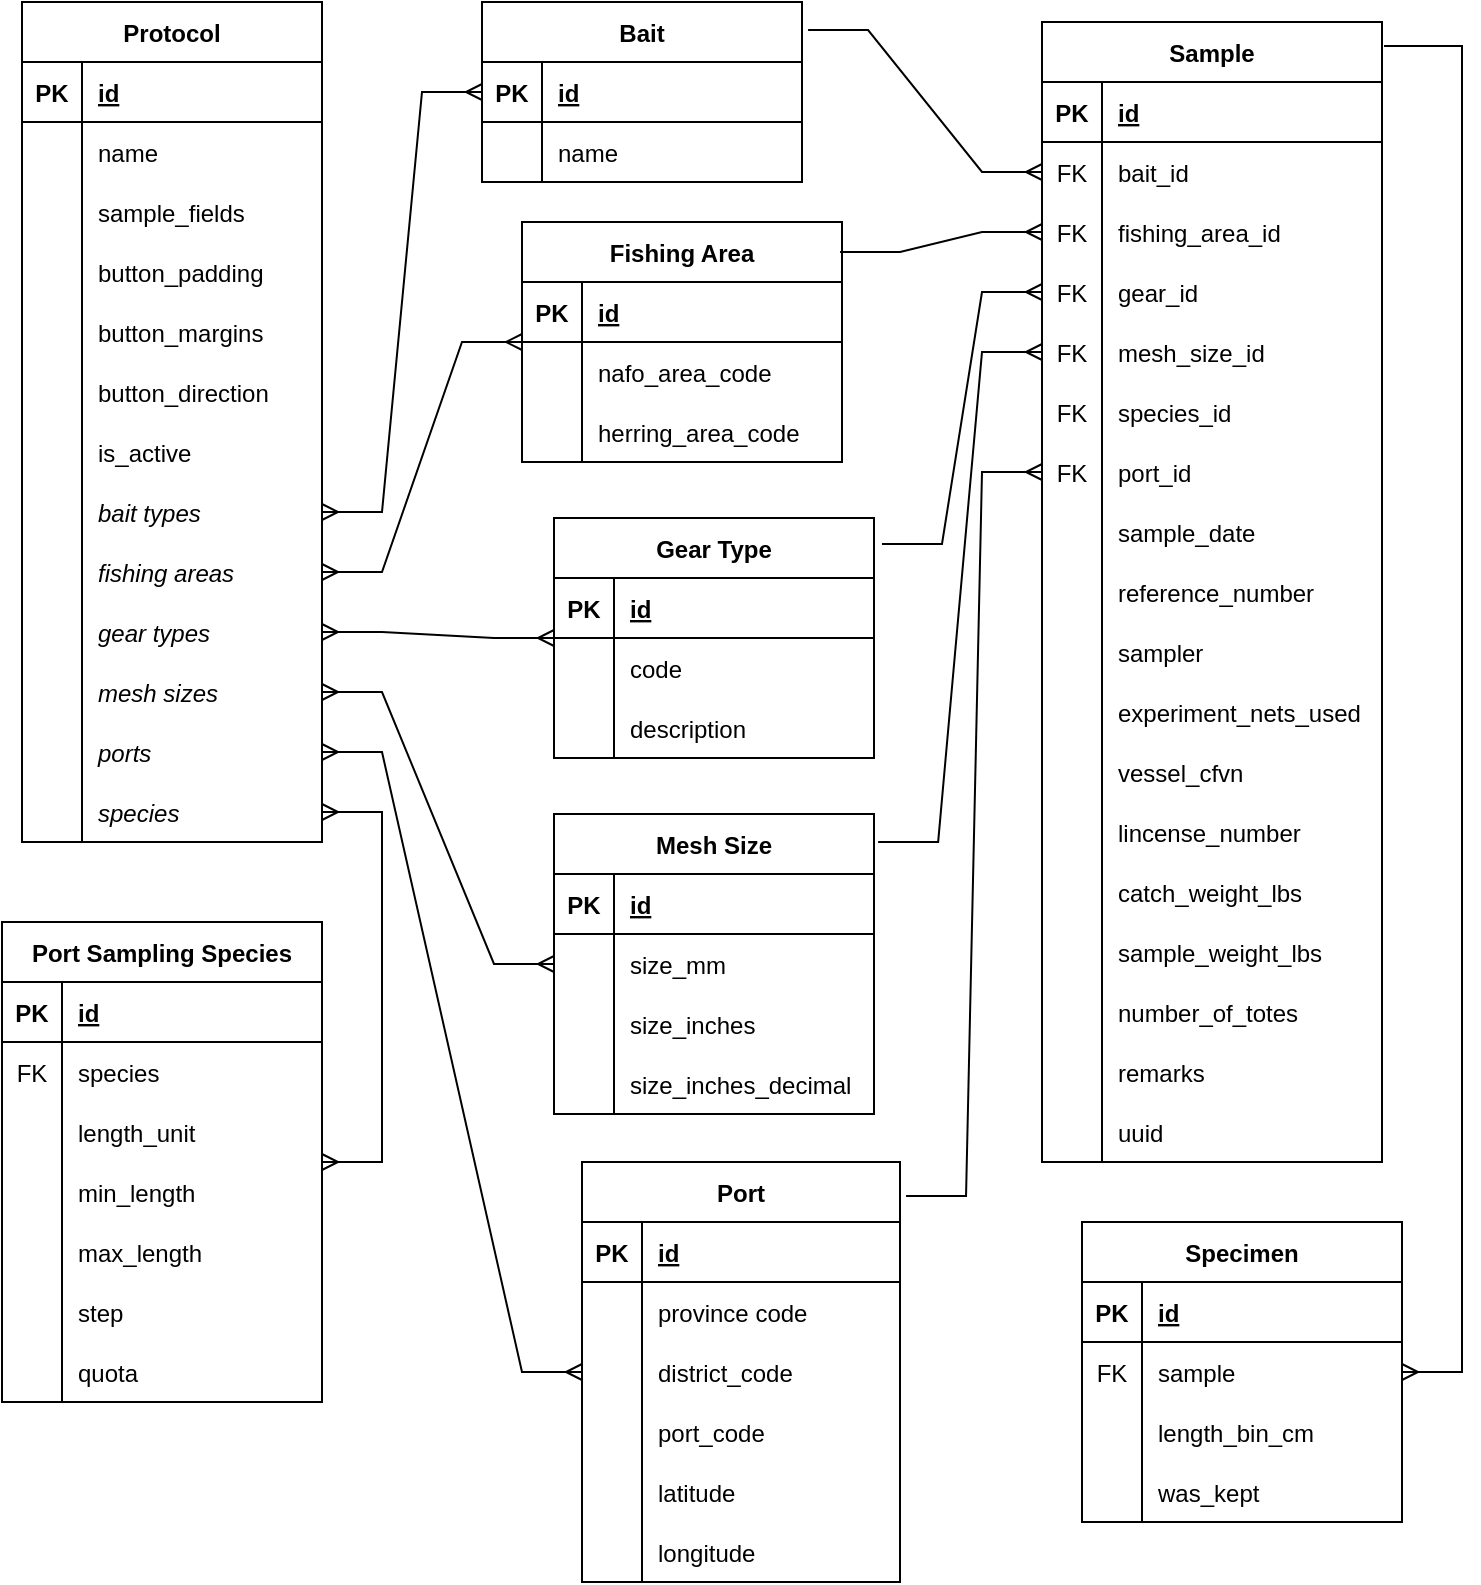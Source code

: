 <mxfile version="21.3.7" type="github">
  <diagram id="R2lEEEUBdFMjLlhIrx00" name="Page-1">
    <mxGraphModel dx="1194" dy="766" grid="1" gridSize="10" guides="1" tooltips="1" connect="1" arrows="1" fold="1" page="1" pageScale="1" pageWidth="1100" pageHeight="850" math="0" shadow="0" extFonts="Permanent Marker^https://fonts.googleapis.com/css?family=Permanent+Marker">
      <root>
        <mxCell id="0" />
        <mxCell id="1" parent="0" />
        <mxCell id="C-vyLk0tnHw3VtMMgP7b-23" value="Protocol" style="shape=table;startSize=30;container=1;collapsible=1;childLayout=tableLayout;fixedRows=1;rowLines=0;fontStyle=1;align=center;resizeLast=1;" parent="1" vertex="1">
          <mxGeometry x="30" y="30" width="150" height="420" as="geometry" />
        </mxCell>
        <mxCell id="C-vyLk0tnHw3VtMMgP7b-24" value="" style="shape=partialRectangle;collapsible=0;dropTarget=0;pointerEvents=0;fillColor=none;points=[[0,0.5],[1,0.5]];portConstraint=eastwest;top=0;left=0;right=0;bottom=1;" parent="C-vyLk0tnHw3VtMMgP7b-23" vertex="1">
          <mxGeometry y="30" width="150" height="30" as="geometry" />
        </mxCell>
        <mxCell id="C-vyLk0tnHw3VtMMgP7b-25" value="PK" style="shape=partialRectangle;overflow=hidden;connectable=0;fillColor=none;top=0;left=0;bottom=0;right=0;fontStyle=1;" parent="C-vyLk0tnHw3VtMMgP7b-24" vertex="1">
          <mxGeometry width="30" height="30" as="geometry">
            <mxRectangle width="30" height="30" as="alternateBounds" />
          </mxGeometry>
        </mxCell>
        <mxCell id="C-vyLk0tnHw3VtMMgP7b-26" value="id" style="shape=partialRectangle;overflow=hidden;connectable=0;fillColor=none;top=0;left=0;bottom=0;right=0;align=left;spacingLeft=6;fontStyle=5;" parent="C-vyLk0tnHw3VtMMgP7b-24" vertex="1">
          <mxGeometry x="30" width="120" height="30" as="geometry">
            <mxRectangle width="120" height="30" as="alternateBounds" />
          </mxGeometry>
        </mxCell>
        <mxCell id="8TWR995KaPZ3fJ-WYSGm-173" style="shape=partialRectangle;collapsible=0;dropTarget=0;pointerEvents=0;fillColor=none;points=[[0,0.5],[1,0.5]];portConstraint=eastwest;top=0;left=0;right=0;bottom=0;" parent="C-vyLk0tnHw3VtMMgP7b-23" vertex="1">
          <mxGeometry y="60" width="150" height="30" as="geometry" />
        </mxCell>
        <mxCell id="8TWR995KaPZ3fJ-WYSGm-174" style="shape=partialRectangle;overflow=hidden;connectable=0;fillColor=none;top=0;left=0;bottom=0;right=0;" parent="8TWR995KaPZ3fJ-WYSGm-173" vertex="1">
          <mxGeometry width="30" height="30" as="geometry">
            <mxRectangle width="30" height="30" as="alternateBounds" />
          </mxGeometry>
        </mxCell>
        <mxCell id="8TWR995KaPZ3fJ-WYSGm-175" value="name" style="shape=partialRectangle;overflow=hidden;connectable=0;fillColor=none;top=0;left=0;bottom=0;right=0;align=left;spacingLeft=6;" parent="8TWR995KaPZ3fJ-WYSGm-173" vertex="1">
          <mxGeometry x="30" width="120" height="30" as="geometry">
            <mxRectangle width="120" height="30" as="alternateBounds" />
          </mxGeometry>
        </mxCell>
        <mxCell id="8TWR995KaPZ3fJ-WYSGm-176" style="shape=partialRectangle;collapsible=0;dropTarget=0;pointerEvents=0;fillColor=none;points=[[0,0.5],[1,0.5]];portConstraint=eastwest;top=0;left=0;right=0;bottom=0;" parent="C-vyLk0tnHw3VtMMgP7b-23" vertex="1">
          <mxGeometry y="90" width="150" height="30" as="geometry" />
        </mxCell>
        <mxCell id="8TWR995KaPZ3fJ-WYSGm-177" style="shape=partialRectangle;overflow=hidden;connectable=0;fillColor=none;top=0;left=0;bottom=0;right=0;" parent="8TWR995KaPZ3fJ-WYSGm-176" vertex="1">
          <mxGeometry width="30" height="30" as="geometry">
            <mxRectangle width="30" height="30" as="alternateBounds" />
          </mxGeometry>
        </mxCell>
        <mxCell id="8TWR995KaPZ3fJ-WYSGm-178" value="sample_fields" style="shape=partialRectangle;overflow=hidden;connectable=0;fillColor=none;top=0;left=0;bottom=0;right=0;align=left;spacingLeft=6;" parent="8TWR995KaPZ3fJ-WYSGm-176" vertex="1">
          <mxGeometry x="30" width="120" height="30" as="geometry">
            <mxRectangle width="120" height="30" as="alternateBounds" />
          </mxGeometry>
        </mxCell>
        <mxCell id="OoTgvyQNhlvrgy-rkqMz-6" style="shape=partialRectangle;collapsible=0;dropTarget=0;pointerEvents=0;fillColor=none;points=[[0,0.5],[1,0.5]];portConstraint=eastwest;top=0;left=0;right=0;bottom=0;" parent="C-vyLk0tnHw3VtMMgP7b-23" vertex="1">
          <mxGeometry y="120" width="150" height="30" as="geometry" />
        </mxCell>
        <mxCell id="OoTgvyQNhlvrgy-rkqMz-7" value="" style="shape=partialRectangle;overflow=hidden;connectable=0;fillColor=none;top=0;left=0;bottom=0;right=0;" parent="OoTgvyQNhlvrgy-rkqMz-6" vertex="1">
          <mxGeometry width="30" height="30" as="geometry">
            <mxRectangle width="30" height="30" as="alternateBounds" />
          </mxGeometry>
        </mxCell>
        <mxCell id="OoTgvyQNhlvrgy-rkqMz-8" value="button_padding" style="shape=partialRectangle;overflow=hidden;connectable=0;fillColor=none;top=0;left=0;bottom=0;right=0;align=left;spacingLeft=6;" parent="OoTgvyQNhlvrgy-rkqMz-6" vertex="1">
          <mxGeometry x="30" width="120" height="30" as="geometry">
            <mxRectangle width="120" height="30" as="alternateBounds" />
          </mxGeometry>
        </mxCell>
        <mxCell id="8TWR995KaPZ3fJ-WYSGm-179" style="shape=partialRectangle;collapsible=0;dropTarget=0;pointerEvents=0;fillColor=none;points=[[0,0.5],[1,0.5]];portConstraint=eastwest;top=0;left=0;right=0;bottom=0;" parent="C-vyLk0tnHw3VtMMgP7b-23" vertex="1">
          <mxGeometry y="150" width="150" height="30" as="geometry" />
        </mxCell>
        <mxCell id="8TWR995KaPZ3fJ-WYSGm-180" style="shape=partialRectangle;overflow=hidden;connectable=0;fillColor=none;top=0;left=0;bottom=0;right=0;" parent="8TWR995KaPZ3fJ-WYSGm-179" vertex="1">
          <mxGeometry width="30" height="30" as="geometry">
            <mxRectangle width="30" height="30" as="alternateBounds" />
          </mxGeometry>
        </mxCell>
        <mxCell id="8TWR995KaPZ3fJ-WYSGm-181" value="button_margins" style="shape=partialRectangle;overflow=hidden;connectable=0;fillColor=none;top=0;left=0;bottom=0;right=0;align=left;spacingLeft=6;" parent="8TWR995KaPZ3fJ-WYSGm-179" vertex="1">
          <mxGeometry x="30" width="120" height="30" as="geometry">
            <mxRectangle width="120" height="30" as="alternateBounds" />
          </mxGeometry>
        </mxCell>
        <mxCell id="C-vyLk0tnHw3VtMMgP7b-27" value="" style="shape=partialRectangle;collapsible=0;dropTarget=0;pointerEvents=0;fillColor=none;points=[[0,0.5],[1,0.5]];portConstraint=eastwest;top=0;left=0;right=0;bottom=0;" parent="C-vyLk0tnHw3VtMMgP7b-23" vertex="1">
          <mxGeometry y="180" width="150" height="30" as="geometry" />
        </mxCell>
        <mxCell id="C-vyLk0tnHw3VtMMgP7b-28" value="" style="shape=partialRectangle;overflow=hidden;connectable=0;fillColor=none;top=0;left=0;bottom=0;right=0;" parent="C-vyLk0tnHw3VtMMgP7b-27" vertex="1">
          <mxGeometry width="30" height="30" as="geometry">
            <mxRectangle width="30" height="30" as="alternateBounds" />
          </mxGeometry>
        </mxCell>
        <mxCell id="C-vyLk0tnHw3VtMMgP7b-29" value="button_direction" style="shape=partialRectangle;overflow=hidden;connectable=0;fillColor=none;top=0;left=0;bottom=0;right=0;align=left;spacingLeft=6;" parent="C-vyLk0tnHw3VtMMgP7b-27" vertex="1">
          <mxGeometry x="30" width="120" height="30" as="geometry">
            <mxRectangle width="120" height="30" as="alternateBounds" />
          </mxGeometry>
        </mxCell>
        <mxCell id="DUVqN7Nej-N6zhviJkRT-4" style="shape=partialRectangle;collapsible=0;dropTarget=0;pointerEvents=0;fillColor=none;points=[[0,0.5],[1,0.5]];portConstraint=eastwest;top=0;left=0;right=0;bottom=0;" vertex="1" parent="C-vyLk0tnHw3VtMMgP7b-23">
          <mxGeometry y="210" width="150" height="30" as="geometry" />
        </mxCell>
        <mxCell id="DUVqN7Nej-N6zhviJkRT-5" style="shape=partialRectangle;overflow=hidden;connectable=0;fillColor=none;top=0;left=0;bottom=0;right=0;" vertex="1" parent="DUVqN7Nej-N6zhviJkRT-4">
          <mxGeometry width="30" height="30" as="geometry">
            <mxRectangle width="30" height="30" as="alternateBounds" />
          </mxGeometry>
        </mxCell>
        <mxCell id="DUVqN7Nej-N6zhviJkRT-6" value="is_active" style="shape=partialRectangle;overflow=hidden;connectable=0;fillColor=none;top=0;left=0;bottom=0;right=0;align=left;spacingLeft=6;" vertex="1" parent="DUVqN7Nej-N6zhviJkRT-4">
          <mxGeometry x="30" width="120" height="30" as="geometry">
            <mxRectangle width="120" height="30" as="alternateBounds" />
          </mxGeometry>
        </mxCell>
        <mxCell id="8TWR995KaPZ3fJ-WYSGm-182" style="shape=partialRectangle;collapsible=0;dropTarget=0;pointerEvents=0;fillColor=none;points=[[0,0.5],[1,0.5]];portConstraint=eastwest;top=0;left=0;right=0;bottom=0;" parent="C-vyLk0tnHw3VtMMgP7b-23" vertex="1">
          <mxGeometry y="240" width="150" height="30" as="geometry" />
        </mxCell>
        <mxCell id="8TWR995KaPZ3fJ-WYSGm-183" style="shape=partialRectangle;overflow=hidden;connectable=0;fillColor=none;top=0;left=0;bottom=0;right=0;" parent="8TWR995KaPZ3fJ-WYSGm-182" vertex="1">
          <mxGeometry width="30" height="30" as="geometry">
            <mxRectangle width="30" height="30" as="alternateBounds" />
          </mxGeometry>
        </mxCell>
        <mxCell id="8TWR995KaPZ3fJ-WYSGm-184" value="bait types" style="shape=partialRectangle;overflow=hidden;connectable=0;fillColor=none;top=0;left=0;bottom=0;right=0;align=left;spacingLeft=6;fontStyle=2" parent="8TWR995KaPZ3fJ-WYSGm-182" vertex="1">
          <mxGeometry x="30" width="120" height="30" as="geometry">
            <mxRectangle width="120" height="30" as="alternateBounds" />
          </mxGeometry>
        </mxCell>
        <mxCell id="DUVqN7Nej-N6zhviJkRT-19" style="shape=partialRectangle;collapsible=0;dropTarget=0;pointerEvents=0;fillColor=none;points=[[0,0.5],[1,0.5]];portConstraint=eastwest;top=0;left=0;right=0;bottom=0;" vertex="1" parent="C-vyLk0tnHw3VtMMgP7b-23">
          <mxGeometry y="270" width="150" height="30" as="geometry" />
        </mxCell>
        <mxCell id="DUVqN7Nej-N6zhviJkRT-20" style="shape=partialRectangle;overflow=hidden;connectable=0;fillColor=none;top=0;left=0;bottom=0;right=0;" vertex="1" parent="DUVqN7Nej-N6zhviJkRT-19">
          <mxGeometry width="30" height="30" as="geometry">
            <mxRectangle width="30" height="30" as="alternateBounds" />
          </mxGeometry>
        </mxCell>
        <mxCell id="DUVqN7Nej-N6zhviJkRT-21" value="fishing areas" style="shape=partialRectangle;overflow=hidden;connectable=0;fillColor=none;top=0;left=0;bottom=0;right=0;align=left;spacingLeft=6;fontStyle=2" vertex="1" parent="DUVqN7Nej-N6zhviJkRT-19">
          <mxGeometry x="30" width="120" height="30" as="geometry">
            <mxRectangle width="120" height="30" as="alternateBounds" />
          </mxGeometry>
        </mxCell>
        <mxCell id="DUVqN7Nej-N6zhviJkRT-16" style="shape=partialRectangle;collapsible=0;dropTarget=0;pointerEvents=0;fillColor=none;points=[[0,0.5],[1,0.5]];portConstraint=eastwest;top=0;left=0;right=0;bottom=0;" vertex="1" parent="C-vyLk0tnHw3VtMMgP7b-23">
          <mxGeometry y="300" width="150" height="30" as="geometry" />
        </mxCell>
        <mxCell id="DUVqN7Nej-N6zhviJkRT-17" style="shape=partialRectangle;overflow=hidden;connectable=0;fillColor=none;top=0;left=0;bottom=0;right=0;" vertex="1" parent="DUVqN7Nej-N6zhviJkRT-16">
          <mxGeometry width="30" height="30" as="geometry">
            <mxRectangle width="30" height="30" as="alternateBounds" />
          </mxGeometry>
        </mxCell>
        <mxCell id="DUVqN7Nej-N6zhviJkRT-18" value="gear types" style="shape=partialRectangle;overflow=hidden;connectable=0;fillColor=none;top=0;left=0;bottom=0;right=0;align=left;spacingLeft=6;fontStyle=2" vertex="1" parent="DUVqN7Nej-N6zhviJkRT-16">
          <mxGeometry x="30" width="120" height="30" as="geometry">
            <mxRectangle width="120" height="30" as="alternateBounds" />
          </mxGeometry>
        </mxCell>
        <mxCell id="DUVqN7Nej-N6zhviJkRT-13" style="shape=partialRectangle;collapsible=0;dropTarget=0;pointerEvents=0;fillColor=none;points=[[0,0.5],[1,0.5]];portConstraint=eastwest;top=0;left=0;right=0;bottom=0;" vertex="1" parent="C-vyLk0tnHw3VtMMgP7b-23">
          <mxGeometry y="330" width="150" height="30" as="geometry" />
        </mxCell>
        <mxCell id="DUVqN7Nej-N6zhviJkRT-14" style="shape=partialRectangle;overflow=hidden;connectable=0;fillColor=none;top=0;left=0;bottom=0;right=0;" vertex="1" parent="DUVqN7Nej-N6zhviJkRT-13">
          <mxGeometry width="30" height="30" as="geometry">
            <mxRectangle width="30" height="30" as="alternateBounds" />
          </mxGeometry>
        </mxCell>
        <mxCell id="DUVqN7Nej-N6zhviJkRT-15" value="mesh sizes" style="shape=partialRectangle;overflow=hidden;connectable=0;fillColor=none;top=0;left=0;bottom=0;right=0;align=left;spacingLeft=6;fontStyle=2" vertex="1" parent="DUVqN7Nej-N6zhviJkRT-13">
          <mxGeometry x="30" width="120" height="30" as="geometry">
            <mxRectangle width="120" height="30" as="alternateBounds" />
          </mxGeometry>
        </mxCell>
        <mxCell id="DUVqN7Nej-N6zhviJkRT-10" style="shape=partialRectangle;collapsible=0;dropTarget=0;pointerEvents=0;fillColor=none;points=[[0,0.5],[1,0.5]];portConstraint=eastwest;top=0;left=0;right=0;bottom=0;" vertex="1" parent="C-vyLk0tnHw3VtMMgP7b-23">
          <mxGeometry y="360" width="150" height="30" as="geometry" />
        </mxCell>
        <mxCell id="DUVqN7Nej-N6zhviJkRT-11" style="shape=partialRectangle;overflow=hidden;connectable=0;fillColor=none;top=0;left=0;bottom=0;right=0;" vertex="1" parent="DUVqN7Nej-N6zhviJkRT-10">
          <mxGeometry width="30" height="30" as="geometry">
            <mxRectangle width="30" height="30" as="alternateBounds" />
          </mxGeometry>
        </mxCell>
        <mxCell id="DUVqN7Nej-N6zhviJkRT-12" value="ports" style="shape=partialRectangle;overflow=hidden;connectable=0;fillColor=none;top=0;left=0;bottom=0;right=0;align=left;spacingLeft=6;fontStyle=2" vertex="1" parent="DUVqN7Nej-N6zhviJkRT-10">
          <mxGeometry x="30" width="120" height="30" as="geometry">
            <mxRectangle width="120" height="30" as="alternateBounds" />
          </mxGeometry>
        </mxCell>
        <mxCell id="DUVqN7Nej-N6zhviJkRT-7" style="shape=partialRectangle;collapsible=0;dropTarget=0;pointerEvents=0;fillColor=none;points=[[0,0.5],[1,0.5]];portConstraint=eastwest;top=0;left=0;right=0;bottom=0;" vertex="1" parent="C-vyLk0tnHw3VtMMgP7b-23">
          <mxGeometry y="390" width="150" height="30" as="geometry" />
        </mxCell>
        <mxCell id="DUVqN7Nej-N6zhviJkRT-8" style="shape=partialRectangle;overflow=hidden;connectable=0;fillColor=none;top=0;left=0;bottom=0;right=0;" vertex="1" parent="DUVqN7Nej-N6zhviJkRT-7">
          <mxGeometry width="30" height="30" as="geometry">
            <mxRectangle width="30" height="30" as="alternateBounds" />
          </mxGeometry>
        </mxCell>
        <mxCell id="DUVqN7Nej-N6zhviJkRT-9" value="species" style="shape=partialRectangle;overflow=hidden;connectable=0;fillColor=none;top=0;left=0;bottom=0;right=0;align=left;spacingLeft=6;fontStyle=2" vertex="1" parent="DUVqN7Nej-N6zhviJkRT-7">
          <mxGeometry x="30" width="120" height="30" as="geometry">
            <mxRectangle width="120" height="30" as="alternateBounds" />
          </mxGeometry>
        </mxCell>
        <mxCell id="8TWR995KaPZ3fJ-WYSGm-83" value="Port" style="shape=table;startSize=30;container=1;collapsible=1;childLayout=tableLayout;fixedRows=1;rowLines=0;fontStyle=1;align=center;resizeLast=1;" parent="1" vertex="1">
          <mxGeometry x="310" y="610" width="159" height="210" as="geometry" />
        </mxCell>
        <mxCell id="8TWR995KaPZ3fJ-WYSGm-84" value="" style="shape=partialRectangle;collapsible=0;dropTarget=0;pointerEvents=0;fillColor=none;points=[[0,0.5],[1,0.5]];portConstraint=eastwest;top=0;left=0;right=0;bottom=1;" parent="8TWR995KaPZ3fJ-WYSGm-83" vertex="1">
          <mxGeometry y="30" width="159" height="30" as="geometry" />
        </mxCell>
        <mxCell id="8TWR995KaPZ3fJ-WYSGm-85" value="PK" style="shape=partialRectangle;overflow=hidden;connectable=0;fillColor=none;top=0;left=0;bottom=0;right=0;fontStyle=1;" parent="8TWR995KaPZ3fJ-WYSGm-84" vertex="1">
          <mxGeometry width="30" height="30" as="geometry">
            <mxRectangle width="30" height="30" as="alternateBounds" />
          </mxGeometry>
        </mxCell>
        <mxCell id="8TWR995KaPZ3fJ-WYSGm-86" value="id" style="shape=partialRectangle;overflow=hidden;connectable=0;fillColor=none;top=0;left=0;bottom=0;right=0;align=left;spacingLeft=6;fontStyle=5;" parent="8TWR995KaPZ3fJ-WYSGm-84" vertex="1">
          <mxGeometry x="30" width="129" height="30" as="geometry">
            <mxRectangle width="129" height="30" as="alternateBounds" />
          </mxGeometry>
        </mxCell>
        <mxCell id="8TWR995KaPZ3fJ-WYSGm-87" value="" style="shape=partialRectangle;collapsible=0;dropTarget=0;pointerEvents=0;fillColor=none;points=[[0,0.5],[1,0.5]];portConstraint=eastwest;top=0;left=0;right=0;bottom=0;" parent="8TWR995KaPZ3fJ-WYSGm-83" vertex="1">
          <mxGeometry y="60" width="159" height="30" as="geometry" />
        </mxCell>
        <mxCell id="8TWR995KaPZ3fJ-WYSGm-88" value="" style="shape=partialRectangle;overflow=hidden;connectable=0;fillColor=none;top=0;left=0;bottom=0;right=0;" parent="8TWR995KaPZ3fJ-WYSGm-87" vertex="1">
          <mxGeometry width="30" height="30" as="geometry">
            <mxRectangle width="30" height="30" as="alternateBounds" />
          </mxGeometry>
        </mxCell>
        <mxCell id="8TWR995KaPZ3fJ-WYSGm-89" value="province code" style="shape=partialRectangle;overflow=hidden;connectable=0;fillColor=none;top=0;left=0;bottom=0;right=0;align=left;spacingLeft=6;" parent="8TWR995KaPZ3fJ-WYSGm-87" vertex="1">
          <mxGeometry x="30" width="129" height="30" as="geometry">
            <mxRectangle width="129" height="30" as="alternateBounds" />
          </mxGeometry>
        </mxCell>
        <mxCell id="DUVqN7Nej-N6zhviJkRT-208" style="shape=partialRectangle;collapsible=0;dropTarget=0;pointerEvents=0;fillColor=none;points=[[0,0.5],[1,0.5]];portConstraint=eastwest;top=0;left=0;right=0;bottom=0;" vertex="1" parent="8TWR995KaPZ3fJ-WYSGm-83">
          <mxGeometry y="90" width="159" height="30" as="geometry" />
        </mxCell>
        <mxCell id="DUVqN7Nej-N6zhviJkRT-209" style="shape=partialRectangle;overflow=hidden;connectable=0;fillColor=none;top=0;left=0;bottom=0;right=0;" vertex="1" parent="DUVqN7Nej-N6zhviJkRT-208">
          <mxGeometry width="30" height="30" as="geometry">
            <mxRectangle width="30" height="30" as="alternateBounds" />
          </mxGeometry>
        </mxCell>
        <mxCell id="DUVqN7Nej-N6zhviJkRT-210" value="district_code" style="shape=partialRectangle;overflow=hidden;connectable=0;fillColor=none;top=0;left=0;bottom=0;right=0;align=left;spacingLeft=6;" vertex="1" parent="DUVqN7Nej-N6zhviJkRT-208">
          <mxGeometry x="30" width="129" height="30" as="geometry">
            <mxRectangle width="129" height="30" as="alternateBounds" />
          </mxGeometry>
        </mxCell>
        <mxCell id="DUVqN7Nej-N6zhviJkRT-205" style="shape=partialRectangle;collapsible=0;dropTarget=0;pointerEvents=0;fillColor=none;points=[[0,0.5],[1,0.5]];portConstraint=eastwest;top=0;left=0;right=0;bottom=0;" vertex="1" parent="8TWR995KaPZ3fJ-WYSGm-83">
          <mxGeometry y="120" width="159" height="30" as="geometry" />
        </mxCell>
        <mxCell id="DUVqN7Nej-N6zhviJkRT-206" style="shape=partialRectangle;overflow=hidden;connectable=0;fillColor=none;top=0;left=0;bottom=0;right=0;" vertex="1" parent="DUVqN7Nej-N6zhviJkRT-205">
          <mxGeometry width="30" height="30" as="geometry">
            <mxRectangle width="30" height="30" as="alternateBounds" />
          </mxGeometry>
        </mxCell>
        <mxCell id="DUVqN7Nej-N6zhviJkRT-207" value="port_code" style="shape=partialRectangle;overflow=hidden;connectable=0;fillColor=none;top=0;left=0;bottom=0;right=0;align=left;spacingLeft=6;" vertex="1" parent="DUVqN7Nej-N6zhviJkRT-205">
          <mxGeometry x="30" width="129" height="30" as="geometry">
            <mxRectangle width="129" height="30" as="alternateBounds" />
          </mxGeometry>
        </mxCell>
        <mxCell id="8TWR995KaPZ3fJ-WYSGm-93" style="shape=partialRectangle;collapsible=0;dropTarget=0;pointerEvents=0;fillColor=none;points=[[0,0.5],[1,0.5]];portConstraint=eastwest;top=0;left=0;right=0;bottom=0;" parent="8TWR995KaPZ3fJ-WYSGm-83" vertex="1">
          <mxGeometry y="150" width="159" height="30" as="geometry" />
        </mxCell>
        <mxCell id="8TWR995KaPZ3fJ-WYSGm-94" style="shape=partialRectangle;overflow=hidden;connectable=0;fillColor=none;top=0;left=0;bottom=0;right=0;" parent="8TWR995KaPZ3fJ-WYSGm-93" vertex="1">
          <mxGeometry width="30" height="30" as="geometry">
            <mxRectangle width="30" height="30" as="alternateBounds" />
          </mxGeometry>
        </mxCell>
        <mxCell id="8TWR995KaPZ3fJ-WYSGm-95" value="latitude" style="shape=partialRectangle;overflow=hidden;connectable=0;fillColor=none;top=0;left=0;bottom=0;right=0;align=left;spacingLeft=6;" parent="8TWR995KaPZ3fJ-WYSGm-93" vertex="1">
          <mxGeometry x="30" width="129" height="30" as="geometry">
            <mxRectangle width="129" height="30" as="alternateBounds" />
          </mxGeometry>
        </mxCell>
        <mxCell id="8TWR995KaPZ3fJ-WYSGm-90" style="shape=partialRectangle;collapsible=0;dropTarget=0;pointerEvents=0;fillColor=none;points=[[0,0.5],[1,0.5]];portConstraint=eastwest;top=0;left=0;right=0;bottom=0;" parent="8TWR995KaPZ3fJ-WYSGm-83" vertex="1">
          <mxGeometry y="180" width="159" height="30" as="geometry" />
        </mxCell>
        <mxCell id="8TWR995KaPZ3fJ-WYSGm-91" style="shape=partialRectangle;overflow=hidden;connectable=0;fillColor=none;top=0;left=0;bottom=0;right=0;" parent="8TWR995KaPZ3fJ-WYSGm-90" vertex="1">
          <mxGeometry width="30" height="30" as="geometry">
            <mxRectangle width="30" height="30" as="alternateBounds" />
          </mxGeometry>
        </mxCell>
        <mxCell id="8TWR995KaPZ3fJ-WYSGm-92" value="longitude" style="shape=partialRectangle;overflow=hidden;connectable=0;fillColor=none;top=0;left=0;bottom=0;right=0;align=left;spacingLeft=6;" parent="8TWR995KaPZ3fJ-WYSGm-90" vertex="1">
          <mxGeometry x="30" width="129" height="30" as="geometry">
            <mxRectangle width="129" height="30" as="alternateBounds" />
          </mxGeometry>
        </mxCell>
        <mxCell id="E-y5jE_HMf0l8umRYkyT-4" value="Sample" style="shape=table;startSize=30;container=1;collapsible=1;childLayout=tableLayout;fixedRows=1;rowLines=0;fontStyle=1;align=center;resizeLast=1;" parent="1" vertex="1">
          <mxGeometry x="540" y="40" width="170" height="570" as="geometry" />
        </mxCell>
        <mxCell id="E-y5jE_HMf0l8umRYkyT-5" value="" style="shape=partialRectangle;collapsible=0;dropTarget=0;pointerEvents=0;fillColor=none;points=[[0,0.5],[1,0.5]];portConstraint=eastwest;top=0;left=0;right=0;bottom=1;" parent="E-y5jE_HMf0l8umRYkyT-4" vertex="1">
          <mxGeometry y="30" width="170" height="30" as="geometry" />
        </mxCell>
        <mxCell id="E-y5jE_HMf0l8umRYkyT-6" value="PK" style="shape=partialRectangle;overflow=hidden;connectable=0;fillColor=none;top=0;left=0;bottom=0;right=0;fontStyle=1;" parent="E-y5jE_HMf0l8umRYkyT-5" vertex="1">
          <mxGeometry width="30" height="30" as="geometry">
            <mxRectangle width="30" height="30" as="alternateBounds" />
          </mxGeometry>
        </mxCell>
        <mxCell id="E-y5jE_HMf0l8umRYkyT-7" value="id" style="shape=partialRectangle;overflow=hidden;connectable=0;fillColor=none;top=0;left=0;bottom=0;right=0;align=left;spacingLeft=6;fontStyle=5;" parent="E-y5jE_HMf0l8umRYkyT-5" vertex="1">
          <mxGeometry x="30" width="140" height="30" as="geometry">
            <mxRectangle width="140" height="30" as="alternateBounds" />
          </mxGeometry>
        </mxCell>
        <mxCell id="DUVqN7Nej-N6zhviJkRT-113" style="shape=partialRectangle;collapsible=0;dropTarget=0;pointerEvents=0;fillColor=none;points=[[0,0.5],[1,0.5]];portConstraint=eastwest;top=0;left=0;right=0;bottom=0;" vertex="1" parent="E-y5jE_HMf0l8umRYkyT-4">
          <mxGeometry y="60" width="170" height="30" as="geometry" />
        </mxCell>
        <mxCell id="DUVqN7Nej-N6zhviJkRT-114" value="FK" style="shape=partialRectangle;overflow=hidden;connectable=0;fillColor=none;top=0;left=0;bottom=0;right=0;" vertex="1" parent="DUVqN7Nej-N6zhviJkRT-113">
          <mxGeometry width="30" height="30" as="geometry">
            <mxRectangle width="30" height="30" as="alternateBounds" />
          </mxGeometry>
        </mxCell>
        <mxCell id="DUVqN7Nej-N6zhviJkRT-115" value="bait_id" style="shape=partialRectangle;overflow=hidden;connectable=0;fillColor=none;top=0;left=0;bottom=0;right=0;align=left;spacingLeft=6;" vertex="1" parent="DUVqN7Nej-N6zhviJkRT-113">
          <mxGeometry x="30" width="140" height="30" as="geometry">
            <mxRectangle width="140" height="30" as="alternateBounds" />
          </mxGeometry>
        </mxCell>
        <mxCell id="DUVqN7Nej-N6zhviJkRT-110" style="shape=partialRectangle;collapsible=0;dropTarget=0;pointerEvents=0;fillColor=none;points=[[0,0.5],[1,0.5]];portConstraint=eastwest;top=0;left=0;right=0;bottom=0;" vertex="1" parent="E-y5jE_HMf0l8umRYkyT-4">
          <mxGeometry y="90" width="170" height="30" as="geometry" />
        </mxCell>
        <mxCell id="DUVqN7Nej-N6zhviJkRT-111" value="FK" style="shape=partialRectangle;overflow=hidden;connectable=0;fillColor=none;top=0;left=0;bottom=0;right=0;" vertex="1" parent="DUVqN7Nej-N6zhviJkRT-110">
          <mxGeometry width="30" height="30" as="geometry">
            <mxRectangle width="30" height="30" as="alternateBounds" />
          </mxGeometry>
        </mxCell>
        <mxCell id="DUVqN7Nej-N6zhviJkRT-112" value="fishing_area_id " style="shape=partialRectangle;overflow=hidden;connectable=0;fillColor=none;top=0;left=0;bottom=0;right=0;align=left;spacingLeft=6;" vertex="1" parent="DUVqN7Nej-N6zhviJkRT-110">
          <mxGeometry x="30" width="140" height="30" as="geometry">
            <mxRectangle width="140" height="30" as="alternateBounds" />
          </mxGeometry>
        </mxCell>
        <mxCell id="DUVqN7Nej-N6zhviJkRT-107" style="shape=partialRectangle;collapsible=0;dropTarget=0;pointerEvents=0;fillColor=none;points=[[0,0.5],[1,0.5]];portConstraint=eastwest;top=0;left=0;right=0;bottom=0;" vertex="1" parent="E-y5jE_HMf0l8umRYkyT-4">
          <mxGeometry y="120" width="170" height="30" as="geometry" />
        </mxCell>
        <mxCell id="DUVqN7Nej-N6zhviJkRT-108" value="FK" style="shape=partialRectangle;overflow=hidden;connectable=0;fillColor=none;top=0;left=0;bottom=0;right=0;" vertex="1" parent="DUVqN7Nej-N6zhviJkRT-107">
          <mxGeometry width="30" height="30" as="geometry">
            <mxRectangle width="30" height="30" as="alternateBounds" />
          </mxGeometry>
        </mxCell>
        <mxCell id="DUVqN7Nej-N6zhviJkRT-109" value="gear_id" style="shape=partialRectangle;overflow=hidden;connectable=0;fillColor=none;top=0;left=0;bottom=0;right=0;align=left;spacingLeft=6;" vertex="1" parent="DUVqN7Nej-N6zhviJkRT-107">
          <mxGeometry x="30" width="140" height="30" as="geometry">
            <mxRectangle width="140" height="30" as="alternateBounds" />
          </mxGeometry>
        </mxCell>
        <mxCell id="E-y5jE_HMf0l8umRYkyT-14" style="shape=partialRectangle;collapsible=0;dropTarget=0;pointerEvents=0;fillColor=none;points=[[0,0.5],[1,0.5]];portConstraint=eastwest;top=0;left=0;right=0;bottom=0;" parent="E-y5jE_HMf0l8umRYkyT-4" vertex="1">
          <mxGeometry y="150" width="170" height="30" as="geometry" />
        </mxCell>
        <mxCell id="E-y5jE_HMf0l8umRYkyT-15" value="FK" style="shape=partialRectangle;overflow=hidden;connectable=0;fillColor=none;top=0;left=0;bottom=0;right=0;" parent="E-y5jE_HMf0l8umRYkyT-14" vertex="1">
          <mxGeometry width="30" height="30" as="geometry">
            <mxRectangle width="30" height="30" as="alternateBounds" />
          </mxGeometry>
        </mxCell>
        <mxCell id="E-y5jE_HMf0l8umRYkyT-16" value="mesh_size_id" style="shape=partialRectangle;overflow=hidden;connectable=0;fillColor=none;top=0;left=0;bottom=0;right=0;align=left;spacingLeft=6;" parent="E-y5jE_HMf0l8umRYkyT-14" vertex="1">
          <mxGeometry x="30" width="140" height="30" as="geometry">
            <mxRectangle width="140" height="30" as="alternateBounds" />
          </mxGeometry>
        </mxCell>
        <mxCell id="E-y5jE_HMf0l8umRYkyT-8" value="" style="shape=partialRectangle;collapsible=0;dropTarget=0;pointerEvents=0;fillColor=none;points=[[0,0.5],[1,0.5]];portConstraint=eastwest;top=0;left=0;right=0;bottom=0;" parent="E-y5jE_HMf0l8umRYkyT-4" vertex="1">
          <mxGeometry y="180" width="170" height="30" as="geometry" />
        </mxCell>
        <mxCell id="E-y5jE_HMf0l8umRYkyT-9" value="FK" style="shape=partialRectangle;overflow=hidden;connectable=0;fillColor=none;top=0;left=0;bottom=0;right=0;" parent="E-y5jE_HMf0l8umRYkyT-8" vertex="1">
          <mxGeometry width="30" height="30" as="geometry">
            <mxRectangle width="30" height="30" as="alternateBounds" />
          </mxGeometry>
        </mxCell>
        <mxCell id="E-y5jE_HMf0l8umRYkyT-10" value="species_id" style="shape=partialRectangle;overflow=hidden;connectable=0;fillColor=none;top=0;left=0;bottom=0;right=0;align=left;spacingLeft=6;" parent="E-y5jE_HMf0l8umRYkyT-8" vertex="1">
          <mxGeometry x="30" width="140" height="30" as="geometry">
            <mxRectangle width="140" height="30" as="alternateBounds" />
          </mxGeometry>
        </mxCell>
        <mxCell id="E-y5jE_HMf0l8umRYkyT-11" value="" style="shape=partialRectangle;collapsible=0;dropTarget=0;pointerEvents=0;fillColor=none;points=[[0,0.5],[1,0.5]];portConstraint=eastwest;top=0;left=0;right=0;bottom=0;" parent="E-y5jE_HMf0l8umRYkyT-4" vertex="1">
          <mxGeometry y="210" width="170" height="30" as="geometry" />
        </mxCell>
        <mxCell id="E-y5jE_HMf0l8umRYkyT-12" value="FK" style="shape=partialRectangle;overflow=hidden;connectable=0;fillColor=none;top=0;left=0;bottom=0;right=0;" parent="E-y5jE_HMf0l8umRYkyT-11" vertex="1">
          <mxGeometry width="30" height="30" as="geometry">
            <mxRectangle width="30" height="30" as="alternateBounds" />
          </mxGeometry>
        </mxCell>
        <mxCell id="E-y5jE_HMf0l8umRYkyT-13" value="port_id" style="shape=partialRectangle;overflow=hidden;connectable=0;fillColor=none;top=0;left=0;bottom=0;right=0;align=left;spacingLeft=6;" parent="E-y5jE_HMf0l8umRYkyT-11" vertex="1">
          <mxGeometry x="30" width="140" height="30" as="geometry">
            <mxRectangle width="140" height="30" as="alternateBounds" />
          </mxGeometry>
        </mxCell>
        <mxCell id="DUVqN7Nej-N6zhviJkRT-116" style="shape=partialRectangle;collapsible=0;dropTarget=0;pointerEvents=0;fillColor=none;points=[[0,0.5],[1,0.5]];portConstraint=eastwest;top=0;left=0;right=0;bottom=0;" vertex="1" parent="E-y5jE_HMf0l8umRYkyT-4">
          <mxGeometry y="240" width="170" height="30" as="geometry" />
        </mxCell>
        <mxCell id="DUVqN7Nej-N6zhviJkRT-117" style="shape=partialRectangle;overflow=hidden;connectable=0;fillColor=none;top=0;left=0;bottom=0;right=0;" vertex="1" parent="DUVqN7Nej-N6zhviJkRT-116">
          <mxGeometry width="30" height="30" as="geometry">
            <mxRectangle width="30" height="30" as="alternateBounds" />
          </mxGeometry>
        </mxCell>
        <mxCell id="DUVqN7Nej-N6zhviJkRT-118" value="sample_date" style="shape=partialRectangle;overflow=hidden;connectable=0;fillColor=none;top=0;left=0;bottom=0;right=0;align=left;spacingLeft=6;" vertex="1" parent="DUVqN7Nej-N6zhviJkRT-116">
          <mxGeometry x="30" width="140" height="30" as="geometry">
            <mxRectangle width="140" height="30" as="alternateBounds" />
          </mxGeometry>
        </mxCell>
        <mxCell id="DUVqN7Nej-N6zhviJkRT-119" style="shape=partialRectangle;collapsible=0;dropTarget=0;pointerEvents=0;fillColor=none;points=[[0,0.5],[1,0.5]];portConstraint=eastwest;top=0;left=0;right=0;bottom=0;" vertex="1" parent="E-y5jE_HMf0l8umRYkyT-4">
          <mxGeometry y="270" width="170" height="30" as="geometry" />
        </mxCell>
        <mxCell id="DUVqN7Nej-N6zhviJkRT-120" style="shape=partialRectangle;overflow=hidden;connectable=0;fillColor=none;top=0;left=0;bottom=0;right=0;" vertex="1" parent="DUVqN7Nej-N6zhviJkRT-119">
          <mxGeometry width="30" height="30" as="geometry">
            <mxRectangle width="30" height="30" as="alternateBounds" />
          </mxGeometry>
        </mxCell>
        <mxCell id="DUVqN7Nej-N6zhviJkRT-121" value="reference_number" style="shape=partialRectangle;overflow=hidden;connectable=0;fillColor=none;top=0;left=0;bottom=0;right=0;align=left;spacingLeft=6;" vertex="1" parent="DUVqN7Nej-N6zhviJkRT-119">
          <mxGeometry x="30" width="140" height="30" as="geometry">
            <mxRectangle width="140" height="30" as="alternateBounds" />
          </mxGeometry>
        </mxCell>
        <mxCell id="DUVqN7Nej-N6zhviJkRT-122" style="shape=partialRectangle;collapsible=0;dropTarget=0;pointerEvents=0;fillColor=none;points=[[0,0.5],[1,0.5]];portConstraint=eastwest;top=0;left=0;right=0;bottom=0;" vertex="1" parent="E-y5jE_HMf0l8umRYkyT-4">
          <mxGeometry y="300" width="170" height="30" as="geometry" />
        </mxCell>
        <mxCell id="DUVqN7Nej-N6zhviJkRT-123" style="shape=partialRectangle;overflow=hidden;connectable=0;fillColor=none;top=0;left=0;bottom=0;right=0;" vertex="1" parent="DUVqN7Nej-N6zhviJkRT-122">
          <mxGeometry width="30" height="30" as="geometry">
            <mxRectangle width="30" height="30" as="alternateBounds" />
          </mxGeometry>
        </mxCell>
        <mxCell id="DUVqN7Nej-N6zhviJkRT-124" value="sampler" style="shape=partialRectangle;overflow=hidden;connectable=0;fillColor=none;top=0;left=0;bottom=0;right=0;align=left;spacingLeft=6;" vertex="1" parent="DUVqN7Nej-N6zhviJkRT-122">
          <mxGeometry x="30" width="140" height="30" as="geometry">
            <mxRectangle width="140" height="30" as="alternateBounds" />
          </mxGeometry>
        </mxCell>
        <mxCell id="DUVqN7Nej-N6zhviJkRT-125" style="shape=partialRectangle;collapsible=0;dropTarget=0;pointerEvents=0;fillColor=none;points=[[0,0.5],[1,0.5]];portConstraint=eastwest;top=0;left=0;right=0;bottom=0;" vertex="1" parent="E-y5jE_HMf0l8umRYkyT-4">
          <mxGeometry y="330" width="170" height="30" as="geometry" />
        </mxCell>
        <mxCell id="DUVqN7Nej-N6zhviJkRT-126" style="shape=partialRectangle;overflow=hidden;connectable=0;fillColor=none;top=0;left=0;bottom=0;right=0;" vertex="1" parent="DUVqN7Nej-N6zhviJkRT-125">
          <mxGeometry width="30" height="30" as="geometry">
            <mxRectangle width="30" height="30" as="alternateBounds" />
          </mxGeometry>
        </mxCell>
        <mxCell id="DUVqN7Nej-N6zhviJkRT-127" value="experiment_nets_used" style="shape=partialRectangle;overflow=hidden;connectable=0;fillColor=none;top=0;left=0;bottom=0;right=0;align=left;spacingLeft=6;" vertex="1" parent="DUVqN7Nej-N6zhviJkRT-125">
          <mxGeometry x="30" width="140" height="30" as="geometry">
            <mxRectangle width="140" height="30" as="alternateBounds" />
          </mxGeometry>
        </mxCell>
        <mxCell id="DUVqN7Nej-N6zhviJkRT-128" style="shape=partialRectangle;collapsible=0;dropTarget=0;pointerEvents=0;fillColor=none;points=[[0,0.5],[1,0.5]];portConstraint=eastwest;top=0;left=0;right=0;bottom=0;" vertex="1" parent="E-y5jE_HMf0l8umRYkyT-4">
          <mxGeometry y="360" width="170" height="30" as="geometry" />
        </mxCell>
        <mxCell id="DUVqN7Nej-N6zhviJkRT-129" style="shape=partialRectangle;overflow=hidden;connectable=0;fillColor=none;top=0;left=0;bottom=0;right=0;" vertex="1" parent="DUVqN7Nej-N6zhviJkRT-128">
          <mxGeometry width="30" height="30" as="geometry">
            <mxRectangle width="30" height="30" as="alternateBounds" />
          </mxGeometry>
        </mxCell>
        <mxCell id="DUVqN7Nej-N6zhviJkRT-130" value="vessel_cfvn" style="shape=partialRectangle;overflow=hidden;connectable=0;fillColor=none;top=0;left=0;bottom=0;right=0;align=left;spacingLeft=6;" vertex="1" parent="DUVqN7Nej-N6zhviJkRT-128">
          <mxGeometry x="30" width="140" height="30" as="geometry">
            <mxRectangle width="140" height="30" as="alternateBounds" />
          </mxGeometry>
        </mxCell>
        <mxCell id="DUVqN7Nej-N6zhviJkRT-131" style="shape=partialRectangle;collapsible=0;dropTarget=0;pointerEvents=0;fillColor=none;points=[[0,0.5],[1,0.5]];portConstraint=eastwest;top=0;left=0;right=0;bottom=0;" vertex="1" parent="E-y5jE_HMf0l8umRYkyT-4">
          <mxGeometry y="390" width="170" height="30" as="geometry" />
        </mxCell>
        <mxCell id="DUVqN7Nej-N6zhviJkRT-132" style="shape=partialRectangle;overflow=hidden;connectable=0;fillColor=none;top=0;left=0;bottom=0;right=0;" vertex="1" parent="DUVqN7Nej-N6zhviJkRT-131">
          <mxGeometry width="30" height="30" as="geometry">
            <mxRectangle width="30" height="30" as="alternateBounds" />
          </mxGeometry>
        </mxCell>
        <mxCell id="DUVqN7Nej-N6zhviJkRT-133" value="lincense_number" style="shape=partialRectangle;overflow=hidden;connectable=0;fillColor=none;top=0;left=0;bottom=0;right=0;align=left;spacingLeft=6;" vertex="1" parent="DUVqN7Nej-N6zhviJkRT-131">
          <mxGeometry x="30" width="140" height="30" as="geometry">
            <mxRectangle width="140" height="30" as="alternateBounds" />
          </mxGeometry>
        </mxCell>
        <mxCell id="DUVqN7Nej-N6zhviJkRT-134" style="shape=partialRectangle;collapsible=0;dropTarget=0;pointerEvents=0;fillColor=none;points=[[0,0.5],[1,0.5]];portConstraint=eastwest;top=0;left=0;right=0;bottom=0;" vertex="1" parent="E-y5jE_HMf0l8umRYkyT-4">
          <mxGeometry y="420" width="170" height="30" as="geometry" />
        </mxCell>
        <mxCell id="DUVqN7Nej-N6zhviJkRT-135" style="shape=partialRectangle;overflow=hidden;connectable=0;fillColor=none;top=0;left=0;bottom=0;right=0;" vertex="1" parent="DUVqN7Nej-N6zhviJkRT-134">
          <mxGeometry width="30" height="30" as="geometry">
            <mxRectangle width="30" height="30" as="alternateBounds" />
          </mxGeometry>
        </mxCell>
        <mxCell id="DUVqN7Nej-N6zhviJkRT-136" value="catch_weight_lbs" style="shape=partialRectangle;overflow=hidden;connectable=0;fillColor=none;top=0;left=0;bottom=0;right=0;align=left;spacingLeft=6;" vertex="1" parent="DUVqN7Nej-N6zhviJkRT-134">
          <mxGeometry x="30" width="140" height="30" as="geometry">
            <mxRectangle width="140" height="30" as="alternateBounds" />
          </mxGeometry>
        </mxCell>
        <mxCell id="DUVqN7Nej-N6zhviJkRT-159" style="shape=partialRectangle;collapsible=0;dropTarget=0;pointerEvents=0;fillColor=none;points=[[0,0.5],[1,0.5]];portConstraint=eastwest;top=0;left=0;right=0;bottom=0;" vertex="1" parent="E-y5jE_HMf0l8umRYkyT-4">
          <mxGeometry y="450" width="170" height="30" as="geometry" />
        </mxCell>
        <mxCell id="DUVqN7Nej-N6zhviJkRT-160" style="shape=partialRectangle;overflow=hidden;connectable=0;fillColor=none;top=0;left=0;bottom=0;right=0;" vertex="1" parent="DUVqN7Nej-N6zhviJkRT-159">
          <mxGeometry width="30" height="30" as="geometry">
            <mxRectangle width="30" height="30" as="alternateBounds" />
          </mxGeometry>
        </mxCell>
        <mxCell id="DUVqN7Nej-N6zhviJkRT-161" value="sample_weight_lbs" style="shape=partialRectangle;overflow=hidden;connectable=0;fillColor=none;top=0;left=0;bottom=0;right=0;align=left;spacingLeft=6;" vertex="1" parent="DUVqN7Nej-N6zhviJkRT-159">
          <mxGeometry x="30" width="140" height="30" as="geometry">
            <mxRectangle width="140" height="30" as="alternateBounds" />
          </mxGeometry>
        </mxCell>
        <mxCell id="DUVqN7Nej-N6zhviJkRT-156" style="shape=partialRectangle;collapsible=0;dropTarget=0;pointerEvents=0;fillColor=none;points=[[0,0.5],[1,0.5]];portConstraint=eastwest;top=0;left=0;right=0;bottom=0;" vertex="1" parent="E-y5jE_HMf0l8umRYkyT-4">
          <mxGeometry y="480" width="170" height="30" as="geometry" />
        </mxCell>
        <mxCell id="DUVqN7Nej-N6zhviJkRT-157" style="shape=partialRectangle;overflow=hidden;connectable=0;fillColor=none;top=0;left=0;bottom=0;right=0;" vertex="1" parent="DUVqN7Nej-N6zhviJkRT-156">
          <mxGeometry width="30" height="30" as="geometry">
            <mxRectangle width="30" height="30" as="alternateBounds" />
          </mxGeometry>
        </mxCell>
        <mxCell id="DUVqN7Nej-N6zhviJkRT-158" value="number_of_totes" style="shape=partialRectangle;overflow=hidden;connectable=0;fillColor=none;top=0;left=0;bottom=0;right=0;align=left;spacingLeft=6;" vertex="1" parent="DUVqN7Nej-N6zhviJkRT-156">
          <mxGeometry x="30" width="140" height="30" as="geometry">
            <mxRectangle width="140" height="30" as="alternateBounds" />
          </mxGeometry>
        </mxCell>
        <mxCell id="DUVqN7Nej-N6zhviJkRT-153" style="shape=partialRectangle;collapsible=0;dropTarget=0;pointerEvents=0;fillColor=none;points=[[0,0.5],[1,0.5]];portConstraint=eastwest;top=0;left=0;right=0;bottom=0;" vertex="1" parent="E-y5jE_HMf0l8umRYkyT-4">
          <mxGeometry y="510" width="170" height="30" as="geometry" />
        </mxCell>
        <mxCell id="DUVqN7Nej-N6zhviJkRT-154" style="shape=partialRectangle;overflow=hidden;connectable=0;fillColor=none;top=0;left=0;bottom=0;right=0;" vertex="1" parent="DUVqN7Nej-N6zhviJkRT-153">
          <mxGeometry width="30" height="30" as="geometry">
            <mxRectangle width="30" height="30" as="alternateBounds" />
          </mxGeometry>
        </mxCell>
        <mxCell id="DUVqN7Nej-N6zhviJkRT-155" value="remarks" style="shape=partialRectangle;overflow=hidden;connectable=0;fillColor=none;top=0;left=0;bottom=0;right=0;align=left;spacingLeft=6;" vertex="1" parent="DUVqN7Nej-N6zhviJkRT-153">
          <mxGeometry x="30" width="140" height="30" as="geometry">
            <mxRectangle width="140" height="30" as="alternateBounds" />
          </mxGeometry>
        </mxCell>
        <mxCell id="DUVqN7Nej-N6zhviJkRT-150" style="shape=partialRectangle;collapsible=0;dropTarget=0;pointerEvents=0;fillColor=none;points=[[0,0.5],[1,0.5]];portConstraint=eastwest;top=0;left=0;right=0;bottom=0;" vertex="1" parent="E-y5jE_HMf0l8umRYkyT-4">
          <mxGeometry y="540" width="170" height="30" as="geometry" />
        </mxCell>
        <mxCell id="DUVqN7Nej-N6zhviJkRT-151" style="shape=partialRectangle;overflow=hidden;connectable=0;fillColor=none;top=0;left=0;bottom=0;right=0;" vertex="1" parent="DUVqN7Nej-N6zhviJkRT-150">
          <mxGeometry width="30" height="30" as="geometry">
            <mxRectangle width="30" height="30" as="alternateBounds" />
          </mxGeometry>
        </mxCell>
        <mxCell id="DUVqN7Nej-N6zhviJkRT-152" value="uuid" style="shape=partialRectangle;overflow=hidden;connectable=0;fillColor=none;top=0;left=0;bottom=0;right=0;align=left;spacingLeft=6;" vertex="1" parent="DUVqN7Nej-N6zhviJkRT-150">
          <mxGeometry x="30" width="140" height="30" as="geometry">
            <mxRectangle width="140" height="30" as="alternateBounds" />
          </mxGeometry>
        </mxCell>
        <mxCell id="DUVqN7Nej-N6zhviJkRT-22" value="Bait" style="shape=table;startSize=30;container=1;collapsible=1;childLayout=tableLayout;fixedRows=1;rowLines=0;fontStyle=1;align=center;resizeLast=1;" vertex="1" parent="1">
          <mxGeometry x="260" y="30" width="160" height="90" as="geometry" />
        </mxCell>
        <mxCell id="DUVqN7Nej-N6zhviJkRT-23" value="" style="shape=partialRectangle;collapsible=0;dropTarget=0;pointerEvents=0;fillColor=none;points=[[0,0.5],[1,0.5]];portConstraint=eastwest;top=0;left=0;right=0;bottom=1;" vertex="1" parent="DUVqN7Nej-N6zhviJkRT-22">
          <mxGeometry y="30" width="160" height="30" as="geometry" />
        </mxCell>
        <mxCell id="DUVqN7Nej-N6zhviJkRT-24" value="PK" style="shape=partialRectangle;overflow=hidden;connectable=0;fillColor=none;top=0;left=0;bottom=0;right=0;fontStyle=1;" vertex="1" parent="DUVqN7Nej-N6zhviJkRT-23">
          <mxGeometry width="30" height="30" as="geometry">
            <mxRectangle width="30" height="30" as="alternateBounds" />
          </mxGeometry>
        </mxCell>
        <mxCell id="DUVqN7Nej-N6zhviJkRT-25" value="id" style="shape=partialRectangle;overflow=hidden;connectable=0;fillColor=none;top=0;left=0;bottom=0;right=0;align=left;spacingLeft=6;fontStyle=5;" vertex="1" parent="DUVqN7Nej-N6zhviJkRT-23">
          <mxGeometry x="30" width="130" height="30" as="geometry">
            <mxRectangle width="130" height="30" as="alternateBounds" />
          </mxGeometry>
        </mxCell>
        <mxCell id="DUVqN7Nej-N6zhviJkRT-26" value="" style="shape=partialRectangle;collapsible=0;dropTarget=0;pointerEvents=0;fillColor=none;points=[[0,0.5],[1,0.5]];portConstraint=eastwest;top=0;left=0;right=0;bottom=0;" vertex="1" parent="DUVqN7Nej-N6zhviJkRT-22">
          <mxGeometry y="60" width="160" height="30" as="geometry" />
        </mxCell>
        <mxCell id="DUVqN7Nej-N6zhviJkRT-27" value="" style="shape=partialRectangle;overflow=hidden;connectable=0;fillColor=none;top=0;left=0;bottom=0;right=0;" vertex="1" parent="DUVqN7Nej-N6zhviJkRT-26">
          <mxGeometry width="30" height="30" as="geometry">
            <mxRectangle width="30" height="30" as="alternateBounds" />
          </mxGeometry>
        </mxCell>
        <mxCell id="DUVqN7Nej-N6zhviJkRT-28" value="name" style="shape=partialRectangle;overflow=hidden;connectable=0;fillColor=none;top=0;left=0;bottom=0;right=0;align=left;spacingLeft=6;" vertex="1" parent="DUVqN7Nej-N6zhviJkRT-26">
          <mxGeometry x="30" width="130" height="30" as="geometry">
            <mxRectangle width="130" height="30" as="alternateBounds" />
          </mxGeometry>
        </mxCell>
        <mxCell id="DUVqN7Nej-N6zhviJkRT-45" value="Gear Type" style="shape=table;startSize=30;container=1;collapsible=1;childLayout=tableLayout;fixedRows=1;rowLines=0;fontStyle=1;align=center;resizeLast=1;" vertex="1" parent="1">
          <mxGeometry x="296" y="288" width="160" height="120" as="geometry" />
        </mxCell>
        <mxCell id="DUVqN7Nej-N6zhviJkRT-46" value="" style="shape=partialRectangle;collapsible=0;dropTarget=0;pointerEvents=0;fillColor=none;points=[[0,0.5],[1,0.5]];portConstraint=eastwest;top=0;left=0;right=0;bottom=1;" vertex="1" parent="DUVqN7Nej-N6zhviJkRT-45">
          <mxGeometry y="30" width="160" height="30" as="geometry" />
        </mxCell>
        <mxCell id="DUVqN7Nej-N6zhviJkRT-47" value="PK" style="shape=partialRectangle;overflow=hidden;connectable=0;fillColor=none;top=0;left=0;bottom=0;right=0;fontStyle=1;" vertex="1" parent="DUVqN7Nej-N6zhviJkRT-46">
          <mxGeometry width="30" height="30" as="geometry">
            <mxRectangle width="30" height="30" as="alternateBounds" />
          </mxGeometry>
        </mxCell>
        <mxCell id="DUVqN7Nej-N6zhviJkRT-48" value="id" style="shape=partialRectangle;overflow=hidden;connectable=0;fillColor=none;top=0;left=0;bottom=0;right=0;align=left;spacingLeft=6;fontStyle=5;" vertex="1" parent="DUVqN7Nej-N6zhviJkRT-46">
          <mxGeometry x="30" width="130" height="30" as="geometry">
            <mxRectangle width="130" height="30" as="alternateBounds" />
          </mxGeometry>
        </mxCell>
        <mxCell id="DUVqN7Nej-N6zhviJkRT-49" value="" style="shape=partialRectangle;collapsible=0;dropTarget=0;pointerEvents=0;fillColor=none;points=[[0,0.5],[1,0.5]];portConstraint=eastwest;top=0;left=0;right=0;bottom=0;" vertex="1" parent="DUVqN7Nej-N6zhviJkRT-45">
          <mxGeometry y="60" width="160" height="30" as="geometry" />
        </mxCell>
        <mxCell id="DUVqN7Nej-N6zhviJkRT-50" value="" style="shape=partialRectangle;overflow=hidden;connectable=0;fillColor=none;top=0;left=0;bottom=0;right=0;" vertex="1" parent="DUVqN7Nej-N6zhviJkRT-49">
          <mxGeometry width="30" height="30" as="geometry">
            <mxRectangle width="30" height="30" as="alternateBounds" />
          </mxGeometry>
        </mxCell>
        <mxCell id="DUVqN7Nej-N6zhviJkRT-51" value="code" style="shape=partialRectangle;overflow=hidden;connectable=0;fillColor=none;top=0;left=0;bottom=0;right=0;align=left;spacingLeft=6;" vertex="1" parent="DUVqN7Nej-N6zhviJkRT-49">
          <mxGeometry x="30" width="130" height="30" as="geometry">
            <mxRectangle width="130" height="30" as="alternateBounds" />
          </mxGeometry>
        </mxCell>
        <mxCell id="DUVqN7Nej-N6zhviJkRT-52" style="shape=partialRectangle;collapsible=0;dropTarget=0;pointerEvents=0;fillColor=none;points=[[0,0.5],[1,0.5]];portConstraint=eastwest;top=0;left=0;right=0;bottom=0;" vertex="1" parent="DUVqN7Nej-N6zhviJkRT-45">
          <mxGeometry y="90" width="160" height="30" as="geometry" />
        </mxCell>
        <mxCell id="DUVqN7Nej-N6zhviJkRT-53" style="shape=partialRectangle;overflow=hidden;connectable=0;fillColor=none;top=0;left=0;bottom=0;right=0;" vertex="1" parent="DUVqN7Nej-N6zhviJkRT-52">
          <mxGeometry width="30" height="30" as="geometry">
            <mxRectangle width="30" height="30" as="alternateBounds" />
          </mxGeometry>
        </mxCell>
        <mxCell id="DUVqN7Nej-N6zhviJkRT-54" value="description" style="shape=partialRectangle;overflow=hidden;connectable=0;fillColor=none;top=0;left=0;bottom=0;right=0;align=left;spacingLeft=6;" vertex="1" parent="DUVqN7Nej-N6zhviJkRT-52">
          <mxGeometry x="30" width="130" height="30" as="geometry">
            <mxRectangle width="130" height="30" as="alternateBounds" />
          </mxGeometry>
        </mxCell>
        <mxCell id="DUVqN7Nej-N6zhviJkRT-56" value="Mesh Size" style="shape=table;startSize=30;container=1;collapsible=1;childLayout=tableLayout;fixedRows=1;rowLines=0;fontStyle=1;align=center;resizeLast=1;" vertex="1" parent="1">
          <mxGeometry x="296" y="436" width="160" height="150" as="geometry" />
        </mxCell>
        <mxCell id="DUVqN7Nej-N6zhviJkRT-57" value="" style="shape=partialRectangle;collapsible=0;dropTarget=0;pointerEvents=0;fillColor=none;points=[[0,0.5],[1,0.5]];portConstraint=eastwest;top=0;left=0;right=0;bottom=1;" vertex="1" parent="DUVqN7Nej-N6zhviJkRT-56">
          <mxGeometry y="30" width="160" height="30" as="geometry" />
        </mxCell>
        <mxCell id="DUVqN7Nej-N6zhviJkRT-58" value="PK" style="shape=partialRectangle;overflow=hidden;connectable=0;fillColor=none;top=0;left=0;bottom=0;right=0;fontStyle=1;" vertex="1" parent="DUVqN7Nej-N6zhviJkRT-57">
          <mxGeometry width="30" height="30" as="geometry">
            <mxRectangle width="30" height="30" as="alternateBounds" />
          </mxGeometry>
        </mxCell>
        <mxCell id="DUVqN7Nej-N6zhviJkRT-59" value="id" style="shape=partialRectangle;overflow=hidden;connectable=0;fillColor=none;top=0;left=0;bottom=0;right=0;align=left;spacingLeft=6;fontStyle=5;" vertex="1" parent="DUVqN7Nej-N6zhviJkRT-57">
          <mxGeometry x="30" width="130" height="30" as="geometry">
            <mxRectangle width="130" height="30" as="alternateBounds" />
          </mxGeometry>
        </mxCell>
        <mxCell id="DUVqN7Nej-N6zhviJkRT-60" value="" style="shape=partialRectangle;collapsible=0;dropTarget=0;pointerEvents=0;fillColor=none;points=[[0,0.5],[1,0.5]];portConstraint=eastwest;top=0;left=0;right=0;bottom=0;" vertex="1" parent="DUVqN7Nej-N6zhviJkRT-56">
          <mxGeometry y="60" width="160" height="30" as="geometry" />
        </mxCell>
        <mxCell id="DUVqN7Nej-N6zhviJkRT-61" value="" style="shape=partialRectangle;overflow=hidden;connectable=0;fillColor=none;top=0;left=0;bottom=0;right=0;" vertex="1" parent="DUVqN7Nej-N6zhviJkRT-60">
          <mxGeometry width="30" height="30" as="geometry">
            <mxRectangle width="30" height="30" as="alternateBounds" />
          </mxGeometry>
        </mxCell>
        <mxCell id="DUVqN7Nej-N6zhviJkRT-62" value="size_mm" style="shape=partialRectangle;overflow=hidden;connectable=0;fillColor=none;top=0;left=0;bottom=0;right=0;align=left;spacingLeft=6;" vertex="1" parent="DUVqN7Nej-N6zhviJkRT-60">
          <mxGeometry x="30" width="130" height="30" as="geometry">
            <mxRectangle width="130" height="30" as="alternateBounds" />
          </mxGeometry>
        </mxCell>
        <mxCell id="DUVqN7Nej-N6zhviJkRT-63" style="shape=partialRectangle;collapsible=0;dropTarget=0;pointerEvents=0;fillColor=none;points=[[0,0.5],[1,0.5]];portConstraint=eastwest;top=0;left=0;right=0;bottom=0;" vertex="1" parent="DUVqN7Nej-N6zhviJkRT-56">
          <mxGeometry y="90" width="160" height="30" as="geometry" />
        </mxCell>
        <mxCell id="DUVqN7Nej-N6zhviJkRT-64" style="shape=partialRectangle;overflow=hidden;connectable=0;fillColor=none;top=0;left=0;bottom=0;right=0;" vertex="1" parent="DUVqN7Nej-N6zhviJkRT-63">
          <mxGeometry width="30" height="30" as="geometry">
            <mxRectangle width="30" height="30" as="alternateBounds" />
          </mxGeometry>
        </mxCell>
        <mxCell id="DUVqN7Nej-N6zhviJkRT-65" value="size_inches" style="shape=partialRectangle;overflow=hidden;connectable=0;fillColor=none;top=0;left=0;bottom=0;right=0;align=left;spacingLeft=6;" vertex="1" parent="DUVqN7Nej-N6zhviJkRT-63">
          <mxGeometry x="30" width="130" height="30" as="geometry">
            <mxRectangle width="130" height="30" as="alternateBounds" />
          </mxGeometry>
        </mxCell>
        <mxCell id="DUVqN7Nej-N6zhviJkRT-66" style="shape=partialRectangle;collapsible=0;dropTarget=0;pointerEvents=0;fillColor=none;points=[[0,0.5],[1,0.5]];portConstraint=eastwest;top=0;left=0;right=0;bottom=0;" vertex="1" parent="DUVqN7Nej-N6zhviJkRT-56">
          <mxGeometry y="120" width="160" height="30" as="geometry" />
        </mxCell>
        <mxCell id="DUVqN7Nej-N6zhviJkRT-67" style="shape=partialRectangle;overflow=hidden;connectable=0;fillColor=none;top=0;left=0;bottom=0;right=0;" vertex="1" parent="DUVqN7Nej-N6zhviJkRT-66">
          <mxGeometry width="30" height="30" as="geometry">
            <mxRectangle width="30" height="30" as="alternateBounds" />
          </mxGeometry>
        </mxCell>
        <mxCell id="DUVqN7Nej-N6zhviJkRT-68" value="size_inches_decimal" style="shape=partialRectangle;overflow=hidden;connectable=0;fillColor=none;top=0;left=0;bottom=0;right=0;align=left;spacingLeft=6;" vertex="1" parent="DUVqN7Nej-N6zhviJkRT-66">
          <mxGeometry x="30" width="130" height="30" as="geometry">
            <mxRectangle width="130" height="30" as="alternateBounds" />
          </mxGeometry>
        </mxCell>
        <mxCell id="DUVqN7Nej-N6zhviJkRT-69" value="Port Sampling Species" style="shape=table;startSize=30;container=1;collapsible=1;childLayout=tableLayout;fixedRows=1;rowLines=0;fontStyle=1;align=center;resizeLast=1;" vertex="1" parent="1">
          <mxGeometry x="20" y="490" width="160" height="240" as="geometry" />
        </mxCell>
        <mxCell id="DUVqN7Nej-N6zhviJkRT-70" value="" style="shape=partialRectangle;collapsible=0;dropTarget=0;pointerEvents=0;fillColor=none;points=[[0,0.5],[1,0.5]];portConstraint=eastwest;top=0;left=0;right=0;bottom=1;" vertex="1" parent="DUVqN7Nej-N6zhviJkRT-69">
          <mxGeometry y="30" width="160" height="30" as="geometry" />
        </mxCell>
        <mxCell id="DUVqN7Nej-N6zhviJkRT-71" value="PK" style="shape=partialRectangle;overflow=hidden;connectable=0;fillColor=none;top=0;left=0;bottom=0;right=0;fontStyle=1;" vertex="1" parent="DUVqN7Nej-N6zhviJkRT-70">
          <mxGeometry width="30" height="30" as="geometry">
            <mxRectangle width="30" height="30" as="alternateBounds" />
          </mxGeometry>
        </mxCell>
        <mxCell id="DUVqN7Nej-N6zhviJkRT-72" value="id" style="shape=partialRectangle;overflow=hidden;connectable=0;fillColor=none;top=0;left=0;bottom=0;right=0;align=left;spacingLeft=6;fontStyle=5;" vertex="1" parent="DUVqN7Nej-N6zhviJkRT-70">
          <mxGeometry x="30" width="130" height="30" as="geometry">
            <mxRectangle width="130" height="30" as="alternateBounds" />
          </mxGeometry>
        </mxCell>
        <mxCell id="DUVqN7Nej-N6zhviJkRT-73" style="shape=partialRectangle;collapsible=0;dropTarget=0;pointerEvents=0;fillColor=none;points=[[0,0.5],[1,0.5]];portConstraint=eastwest;top=0;left=0;right=0;bottom=0;" vertex="1" parent="DUVqN7Nej-N6zhviJkRT-69">
          <mxGeometry y="60" width="160" height="30" as="geometry" />
        </mxCell>
        <mxCell id="DUVqN7Nej-N6zhviJkRT-74" value="FK" style="shape=partialRectangle;overflow=hidden;connectable=0;fillColor=none;top=0;left=0;bottom=0;right=0;" vertex="1" parent="DUVqN7Nej-N6zhviJkRT-73">
          <mxGeometry width="30" height="30" as="geometry">
            <mxRectangle width="30" height="30" as="alternateBounds" />
          </mxGeometry>
        </mxCell>
        <mxCell id="DUVqN7Nej-N6zhviJkRT-75" value="species" style="shape=partialRectangle;overflow=hidden;connectable=0;fillColor=none;top=0;left=0;bottom=0;right=0;align=left;spacingLeft=6;" vertex="1" parent="DUVqN7Nej-N6zhviJkRT-73">
          <mxGeometry x="30" width="130" height="30" as="geometry">
            <mxRectangle width="130" height="30" as="alternateBounds" />
          </mxGeometry>
        </mxCell>
        <mxCell id="DUVqN7Nej-N6zhviJkRT-76" value="" style="shape=partialRectangle;collapsible=0;dropTarget=0;pointerEvents=0;fillColor=none;points=[[0,0.5],[1,0.5]];portConstraint=eastwest;top=0;left=0;right=0;bottom=0;" vertex="1" parent="DUVqN7Nej-N6zhviJkRT-69">
          <mxGeometry y="90" width="160" height="30" as="geometry" />
        </mxCell>
        <mxCell id="DUVqN7Nej-N6zhviJkRT-77" value="" style="shape=partialRectangle;overflow=hidden;connectable=0;fillColor=none;top=0;left=0;bottom=0;right=0;" vertex="1" parent="DUVqN7Nej-N6zhviJkRT-76">
          <mxGeometry width="30" height="30" as="geometry">
            <mxRectangle width="30" height="30" as="alternateBounds" />
          </mxGeometry>
        </mxCell>
        <mxCell id="DUVqN7Nej-N6zhviJkRT-78" value="length_unit" style="shape=partialRectangle;overflow=hidden;connectable=0;fillColor=none;top=0;left=0;bottom=0;right=0;align=left;spacingLeft=6;" vertex="1" parent="DUVqN7Nej-N6zhviJkRT-76">
          <mxGeometry x="30" width="130" height="30" as="geometry">
            <mxRectangle width="130" height="30" as="alternateBounds" />
          </mxGeometry>
        </mxCell>
        <mxCell id="DUVqN7Nej-N6zhviJkRT-79" style="shape=partialRectangle;collapsible=0;dropTarget=0;pointerEvents=0;fillColor=none;points=[[0,0.5],[1,0.5]];portConstraint=eastwest;top=0;left=0;right=0;bottom=0;" vertex="1" parent="DUVqN7Nej-N6zhviJkRT-69">
          <mxGeometry y="120" width="160" height="30" as="geometry" />
        </mxCell>
        <mxCell id="DUVqN7Nej-N6zhviJkRT-80" style="shape=partialRectangle;overflow=hidden;connectable=0;fillColor=none;top=0;left=0;bottom=0;right=0;" vertex="1" parent="DUVqN7Nej-N6zhviJkRT-79">
          <mxGeometry width="30" height="30" as="geometry">
            <mxRectangle width="30" height="30" as="alternateBounds" />
          </mxGeometry>
        </mxCell>
        <mxCell id="DUVqN7Nej-N6zhviJkRT-81" value="min_length" style="shape=partialRectangle;overflow=hidden;connectable=0;fillColor=none;top=0;left=0;bottom=0;right=0;align=left;spacingLeft=6;" vertex="1" parent="DUVqN7Nej-N6zhviJkRT-79">
          <mxGeometry x="30" width="130" height="30" as="geometry">
            <mxRectangle width="130" height="30" as="alternateBounds" />
          </mxGeometry>
        </mxCell>
        <mxCell id="DUVqN7Nej-N6zhviJkRT-82" style="shape=partialRectangle;collapsible=0;dropTarget=0;pointerEvents=0;fillColor=none;points=[[0,0.5],[1,0.5]];portConstraint=eastwest;top=0;left=0;right=0;bottom=0;" vertex="1" parent="DUVqN7Nej-N6zhviJkRT-69">
          <mxGeometry y="150" width="160" height="30" as="geometry" />
        </mxCell>
        <mxCell id="DUVqN7Nej-N6zhviJkRT-83" style="shape=partialRectangle;overflow=hidden;connectable=0;fillColor=none;top=0;left=0;bottom=0;right=0;" vertex="1" parent="DUVqN7Nej-N6zhviJkRT-82">
          <mxGeometry width="30" height="30" as="geometry">
            <mxRectangle width="30" height="30" as="alternateBounds" />
          </mxGeometry>
        </mxCell>
        <mxCell id="DUVqN7Nej-N6zhviJkRT-84" value="max_length" style="shape=partialRectangle;overflow=hidden;connectable=0;fillColor=none;top=0;left=0;bottom=0;right=0;align=left;spacingLeft=6;" vertex="1" parent="DUVqN7Nej-N6zhviJkRT-82">
          <mxGeometry x="30" width="130" height="30" as="geometry">
            <mxRectangle width="130" height="30" as="alternateBounds" />
          </mxGeometry>
        </mxCell>
        <mxCell id="DUVqN7Nej-N6zhviJkRT-85" style="shape=partialRectangle;collapsible=0;dropTarget=0;pointerEvents=0;fillColor=none;points=[[0,0.5],[1,0.5]];portConstraint=eastwest;top=0;left=0;right=0;bottom=0;" vertex="1" parent="DUVqN7Nej-N6zhviJkRT-69">
          <mxGeometry y="180" width="160" height="30" as="geometry" />
        </mxCell>
        <mxCell id="DUVqN7Nej-N6zhviJkRT-86" value="" style="shape=partialRectangle;overflow=hidden;connectable=0;fillColor=none;top=0;left=0;bottom=0;right=0;" vertex="1" parent="DUVqN7Nej-N6zhviJkRT-85">
          <mxGeometry width="30" height="30" as="geometry">
            <mxRectangle width="30" height="30" as="alternateBounds" />
          </mxGeometry>
        </mxCell>
        <mxCell id="DUVqN7Nej-N6zhviJkRT-87" value="step" style="shape=partialRectangle;overflow=hidden;connectable=0;fillColor=none;top=0;left=0;bottom=0;right=0;align=left;spacingLeft=6;" vertex="1" parent="DUVqN7Nej-N6zhviJkRT-85">
          <mxGeometry x="30" width="130" height="30" as="geometry">
            <mxRectangle width="130" height="30" as="alternateBounds" />
          </mxGeometry>
        </mxCell>
        <mxCell id="DUVqN7Nej-N6zhviJkRT-88" style="shape=partialRectangle;collapsible=0;dropTarget=0;pointerEvents=0;fillColor=none;points=[[0,0.5],[1,0.5]];portConstraint=eastwest;top=0;left=0;right=0;bottom=0;" vertex="1" parent="DUVqN7Nej-N6zhviJkRT-69">
          <mxGeometry y="210" width="160" height="30" as="geometry" />
        </mxCell>
        <mxCell id="DUVqN7Nej-N6zhviJkRT-89" value="" style="shape=partialRectangle;overflow=hidden;connectable=0;fillColor=none;top=0;left=0;bottom=0;right=0;" vertex="1" parent="DUVqN7Nej-N6zhviJkRT-88">
          <mxGeometry width="30" height="30" as="geometry">
            <mxRectangle width="30" height="30" as="alternateBounds" />
          </mxGeometry>
        </mxCell>
        <mxCell id="DUVqN7Nej-N6zhviJkRT-90" value="quota" style="shape=partialRectangle;overflow=hidden;connectable=0;fillColor=none;top=0;left=0;bottom=0;right=0;align=left;spacingLeft=6;" vertex="1" parent="DUVqN7Nej-N6zhviJkRT-88">
          <mxGeometry x="30" width="130" height="30" as="geometry">
            <mxRectangle width="130" height="30" as="alternateBounds" />
          </mxGeometry>
        </mxCell>
        <mxCell id="DUVqN7Nej-N6zhviJkRT-162" value="Specimen" style="shape=table;startSize=30;container=1;collapsible=1;childLayout=tableLayout;fixedRows=1;rowLines=0;fontStyle=1;align=center;resizeLast=1;" vertex="1" parent="1">
          <mxGeometry x="560" y="640" width="160" height="150" as="geometry" />
        </mxCell>
        <mxCell id="DUVqN7Nej-N6zhviJkRT-163" value="" style="shape=partialRectangle;collapsible=0;dropTarget=0;pointerEvents=0;fillColor=none;points=[[0,0.5],[1,0.5]];portConstraint=eastwest;top=0;left=0;right=0;bottom=1;" vertex="1" parent="DUVqN7Nej-N6zhviJkRT-162">
          <mxGeometry y="30" width="160" height="30" as="geometry" />
        </mxCell>
        <mxCell id="DUVqN7Nej-N6zhviJkRT-164" value="PK" style="shape=partialRectangle;overflow=hidden;connectable=0;fillColor=none;top=0;left=0;bottom=0;right=0;fontStyle=1;" vertex="1" parent="DUVqN7Nej-N6zhviJkRT-163">
          <mxGeometry width="30" height="30" as="geometry">
            <mxRectangle width="30" height="30" as="alternateBounds" />
          </mxGeometry>
        </mxCell>
        <mxCell id="DUVqN7Nej-N6zhviJkRT-165" value="id" style="shape=partialRectangle;overflow=hidden;connectable=0;fillColor=none;top=0;left=0;bottom=0;right=0;align=left;spacingLeft=6;fontStyle=5;" vertex="1" parent="DUVqN7Nej-N6zhviJkRT-163">
          <mxGeometry x="30" width="130" height="30" as="geometry">
            <mxRectangle width="130" height="30" as="alternateBounds" />
          </mxGeometry>
        </mxCell>
        <mxCell id="DUVqN7Nej-N6zhviJkRT-166" style="shape=partialRectangle;collapsible=0;dropTarget=0;pointerEvents=0;fillColor=none;points=[[0,0.5],[1,0.5]];portConstraint=eastwest;top=0;left=0;right=0;bottom=0;" vertex="1" parent="DUVqN7Nej-N6zhviJkRT-162">
          <mxGeometry y="60" width="160" height="30" as="geometry" />
        </mxCell>
        <mxCell id="DUVqN7Nej-N6zhviJkRT-167" value="FK" style="shape=partialRectangle;overflow=hidden;connectable=0;fillColor=none;top=0;left=0;bottom=0;right=0;" vertex="1" parent="DUVqN7Nej-N6zhviJkRT-166">
          <mxGeometry width="30" height="30" as="geometry">
            <mxRectangle width="30" height="30" as="alternateBounds" />
          </mxGeometry>
        </mxCell>
        <mxCell id="DUVqN7Nej-N6zhviJkRT-168" value="sample" style="shape=partialRectangle;overflow=hidden;connectable=0;fillColor=none;top=0;left=0;bottom=0;right=0;align=left;spacingLeft=6;" vertex="1" parent="DUVqN7Nej-N6zhviJkRT-166">
          <mxGeometry x="30" width="130" height="30" as="geometry">
            <mxRectangle width="130" height="30" as="alternateBounds" />
          </mxGeometry>
        </mxCell>
        <mxCell id="DUVqN7Nej-N6zhviJkRT-169" value="" style="shape=partialRectangle;collapsible=0;dropTarget=0;pointerEvents=0;fillColor=none;points=[[0,0.5],[1,0.5]];portConstraint=eastwest;top=0;left=0;right=0;bottom=0;" vertex="1" parent="DUVqN7Nej-N6zhviJkRT-162">
          <mxGeometry y="90" width="160" height="30" as="geometry" />
        </mxCell>
        <mxCell id="DUVqN7Nej-N6zhviJkRT-170" value="" style="shape=partialRectangle;overflow=hidden;connectable=0;fillColor=none;top=0;left=0;bottom=0;right=0;" vertex="1" parent="DUVqN7Nej-N6zhviJkRT-169">
          <mxGeometry width="30" height="30" as="geometry">
            <mxRectangle width="30" height="30" as="alternateBounds" />
          </mxGeometry>
        </mxCell>
        <mxCell id="DUVqN7Nej-N6zhviJkRT-171" value="length_bin_cm" style="shape=partialRectangle;overflow=hidden;connectable=0;fillColor=none;top=0;left=0;bottom=0;right=0;align=left;spacingLeft=6;" vertex="1" parent="DUVqN7Nej-N6zhviJkRT-169">
          <mxGeometry x="30" width="130" height="30" as="geometry">
            <mxRectangle width="130" height="30" as="alternateBounds" />
          </mxGeometry>
        </mxCell>
        <mxCell id="DUVqN7Nej-N6zhviJkRT-172" style="shape=partialRectangle;collapsible=0;dropTarget=0;pointerEvents=0;fillColor=none;points=[[0,0.5],[1,0.5]];portConstraint=eastwest;top=0;left=0;right=0;bottom=0;" vertex="1" parent="DUVqN7Nej-N6zhviJkRT-162">
          <mxGeometry y="120" width="160" height="30" as="geometry" />
        </mxCell>
        <mxCell id="DUVqN7Nej-N6zhviJkRT-173" style="shape=partialRectangle;overflow=hidden;connectable=0;fillColor=none;top=0;left=0;bottom=0;right=0;" vertex="1" parent="DUVqN7Nej-N6zhviJkRT-172">
          <mxGeometry width="30" height="30" as="geometry">
            <mxRectangle width="30" height="30" as="alternateBounds" />
          </mxGeometry>
        </mxCell>
        <mxCell id="DUVqN7Nej-N6zhviJkRT-174" value="was_kept" style="shape=partialRectangle;overflow=hidden;connectable=0;fillColor=none;top=0;left=0;bottom=0;right=0;align=left;spacingLeft=6;" vertex="1" parent="DUVqN7Nej-N6zhviJkRT-172">
          <mxGeometry x="30" width="130" height="30" as="geometry">
            <mxRectangle width="130" height="30" as="alternateBounds" />
          </mxGeometry>
        </mxCell>
        <mxCell id="DUVqN7Nej-N6zhviJkRT-212" value="" style="edgeStyle=entityRelationEdgeStyle;fontSize=12;html=1;endArrow=ERmany;startArrow=ERmany;rounded=0;" edge="1" parent="1" source="DUVqN7Nej-N6zhviJkRT-13" target="DUVqN7Nej-N6zhviJkRT-56">
          <mxGeometry width="100" height="100" relative="1" as="geometry">
            <mxPoint x="610" y="480" as="sourcePoint" />
            <mxPoint x="710" y="380" as="targetPoint" />
          </mxGeometry>
        </mxCell>
        <mxCell id="DUVqN7Nej-N6zhviJkRT-213" value="" style="edgeStyle=entityRelationEdgeStyle;fontSize=12;html=1;endArrow=ERmany;startArrow=ERmany;rounded=0;" edge="1" parent="1" source="8TWR995KaPZ3fJ-WYSGm-182" target="DUVqN7Nej-N6zhviJkRT-22">
          <mxGeometry width="100" height="100" relative="1" as="geometry">
            <mxPoint x="530" y="390" as="sourcePoint" />
            <mxPoint x="630" y="290" as="targetPoint" />
          </mxGeometry>
        </mxCell>
        <mxCell id="DUVqN7Nej-N6zhviJkRT-215" value="" style="edgeStyle=entityRelationEdgeStyle;fontSize=12;html=1;endArrow=ERmany;startArrow=ERmany;rounded=0;" edge="1" parent="1" source="DUVqN7Nej-N6zhviJkRT-19" target="DUVqN7Nej-N6zhviJkRT-35">
          <mxGeometry width="100" height="100" relative="1" as="geometry">
            <mxPoint x="530" y="390" as="sourcePoint" />
            <mxPoint x="630" y="290" as="targetPoint" />
          </mxGeometry>
        </mxCell>
        <mxCell id="DUVqN7Nej-N6zhviJkRT-35" value="Fishing Area" style="shape=table;startSize=30;container=1;collapsible=1;childLayout=tableLayout;fixedRows=1;rowLines=0;fontStyle=1;align=center;resizeLast=1;" vertex="1" parent="1">
          <mxGeometry x="280" y="140" width="160" height="120" as="geometry" />
        </mxCell>
        <mxCell id="DUVqN7Nej-N6zhviJkRT-36" value="" style="shape=partialRectangle;collapsible=0;dropTarget=0;pointerEvents=0;fillColor=none;points=[[0,0.5],[1,0.5]];portConstraint=eastwest;top=0;left=0;right=0;bottom=1;" vertex="1" parent="DUVqN7Nej-N6zhviJkRT-35">
          <mxGeometry y="30" width="160" height="30" as="geometry" />
        </mxCell>
        <mxCell id="DUVqN7Nej-N6zhviJkRT-37" value="PK" style="shape=partialRectangle;overflow=hidden;connectable=0;fillColor=none;top=0;left=0;bottom=0;right=0;fontStyle=1;" vertex="1" parent="DUVqN7Nej-N6zhviJkRT-36">
          <mxGeometry width="30" height="30" as="geometry">
            <mxRectangle width="30" height="30" as="alternateBounds" />
          </mxGeometry>
        </mxCell>
        <mxCell id="DUVqN7Nej-N6zhviJkRT-38" value="id" style="shape=partialRectangle;overflow=hidden;connectable=0;fillColor=none;top=0;left=0;bottom=0;right=0;align=left;spacingLeft=6;fontStyle=5;" vertex="1" parent="DUVqN7Nej-N6zhviJkRT-36">
          <mxGeometry x="30" width="130" height="30" as="geometry">
            <mxRectangle width="130" height="30" as="alternateBounds" />
          </mxGeometry>
        </mxCell>
        <mxCell id="DUVqN7Nej-N6zhviJkRT-39" value="" style="shape=partialRectangle;collapsible=0;dropTarget=0;pointerEvents=0;fillColor=none;points=[[0,0.5],[1,0.5]];portConstraint=eastwest;top=0;left=0;right=0;bottom=0;" vertex="1" parent="DUVqN7Nej-N6zhviJkRT-35">
          <mxGeometry y="60" width="160" height="30" as="geometry" />
        </mxCell>
        <mxCell id="DUVqN7Nej-N6zhviJkRT-40" value="" style="shape=partialRectangle;overflow=hidden;connectable=0;fillColor=none;top=0;left=0;bottom=0;right=0;" vertex="1" parent="DUVqN7Nej-N6zhviJkRT-39">
          <mxGeometry width="30" height="30" as="geometry">
            <mxRectangle width="30" height="30" as="alternateBounds" />
          </mxGeometry>
        </mxCell>
        <mxCell id="DUVqN7Nej-N6zhviJkRT-41" value="nafo_area_code" style="shape=partialRectangle;overflow=hidden;connectable=0;fillColor=none;top=0;left=0;bottom=0;right=0;align=left;spacingLeft=6;" vertex="1" parent="DUVqN7Nej-N6zhviJkRT-39">
          <mxGeometry x="30" width="130" height="30" as="geometry">
            <mxRectangle width="130" height="30" as="alternateBounds" />
          </mxGeometry>
        </mxCell>
        <mxCell id="DUVqN7Nej-N6zhviJkRT-42" style="shape=partialRectangle;collapsible=0;dropTarget=0;pointerEvents=0;fillColor=none;points=[[0,0.5],[1,0.5]];portConstraint=eastwest;top=0;left=0;right=0;bottom=0;" vertex="1" parent="DUVqN7Nej-N6zhviJkRT-35">
          <mxGeometry y="90" width="160" height="30" as="geometry" />
        </mxCell>
        <mxCell id="DUVqN7Nej-N6zhviJkRT-43" style="shape=partialRectangle;overflow=hidden;connectable=0;fillColor=none;top=0;left=0;bottom=0;right=0;" vertex="1" parent="DUVqN7Nej-N6zhviJkRT-42">
          <mxGeometry width="30" height="30" as="geometry">
            <mxRectangle width="30" height="30" as="alternateBounds" />
          </mxGeometry>
        </mxCell>
        <mxCell id="DUVqN7Nej-N6zhviJkRT-44" value="herring_area_code" style="shape=partialRectangle;overflow=hidden;connectable=0;fillColor=none;top=0;left=0;bottom=0;right=0;align=left;spacingLeft=6;" vertex="1" parent="DUVqN7Nej-N6zhviJkRT-42">
          <mxGeometry x="30" width="130" height="30" as="geometry">
            <mxRectangle width="130" height="30" as="alternateBounds" />
          </mxGeometry>
        </mxCell>
        <mxCell id="DUVqN7Nej-N6zhviJkRT-216" value="" style="edgeStyle=entityRelationEdgeStyle;fontSize=12;html=1;endArrow=ERmany;startArrow=ERmany;rounded=0;" edge="1" parent="1" source="DUVqN7Nej-N6zhviJkRT-16" target="DUVqN7Nej-N6zhviJkRT-45">
          <mxGeometry width="100" height="100" relative="1" as="geometry">
            <mxPoint x="200" y="265" as="sourcePoint" />
            <mxPoint x="270" y="85" as="targetPoint" />
          </mxGeometry>
        </mxCell>
        <mxCell id="DUVqN7Nej-N6zhviJkRT-217" value="" style="edgeStyle=entityRelationEdgeStyle;fontSize=12;html=1;endArrow=ERmany;startArrow=ERmany;rounded=0;" edge="1" parent="1" source="DUVqN7Nej-N6zhviJkRT-10" target="8TWR995KaPZ3fJ-WYSGm-83">
          <mxGeometry width="100" height="100" relative="1" as="geometry">
            <mxPoint x="200" y="355" as="sourcePoint" />
            <mxPoint x="280" y="455" as="targetPoint" />
          </mxGeometry>
        </mxCell>
        <mxCell id="DUVqN7Nej-N6zhviJkRT-218" value="" style="edgeStyle=entityRelationEdgeStyle;fontSize=12;html=1;endArrow=ERmany;startArrow=ERmany;rounded=0;" edge="1" parent="1" source="DUVqN7Nej-N6zhviJkRT-7" target="DUVqN7Nej-N6zhviJkRT-69">
          <mxGeometry width="100" height="100" relative="1" as="geometry">
            <mxPoint x="200" y="385" as="sourcePoint" />
            <mxPoint x="199" y="645" as="targetPoint" />
          </mxGeometry>
        </mxCell>
        <mxCell id="DUVqN7Nej-N6zhviJkRT-221" value="" style="edgeStyle=entityRelationEdgeStyle;fontSize=12;html=1;endArrow=ERmany;rounded=0;exitX=1.025;exitY=0.108;exitDx=0;exitDy=0;exitPerimeter=0;" edge="1" parent="1" source="DUVqN7Nej-N6zhviJkRT-45" target="DUVqN7Nej-N6zhviJkRT-107">
          <mxGeometry width="100" height="100" relative="1" as="geometry">
            <mxPoint x="530" y="480" as="sourcePoint" />
            <mxPoint x="630" y="380" as="targetPoint" />
          </mxGeometry>
        </mxCell>
        <mxCell id="DUVqN7Nej-N6zhviJkRT-222" value="" style="edgeStyle=entityRelationEdgeStyle;fontSize=12;html=1;endArrow=ERmany;rounded=0;exitX=0.994;exitY=0.125;exitDx=0;exitDy=0;exitPerimeter=0;" edge="1" parent="1" source="DUVqN7Nej-N6zhviJkRT-35" target="DUVqN7Nej-N6zhviJkRT-110">
          <mxGeometry width="100" height="100" relative="1" as="geometry">
            <mxPoint x="500" y="290" as="sourcePoint" />
            <mxPoint x="560" y="355" as="targetPoint" />
          </mxGeometry>
        </mxCell>
        <mxCell id="DUVqN7Nej-N6zhviJkRT-223" value="" style="edgeStyle=entityRelationEdgeStyle;fontSize=12;html=1;endArrow=ERmany;rounded=0;exitX=1.019;exitY=0.156;exitDx=0;exitDy=0;exitPerimeter=0;" edge="1" parent="1" source="DUVqN7Nej-N6zhviJkRT-22" target="DUVqN7Nej-N6zhviJkRT-113">
          <mxGeometry width="100" height="100" relative="1" as="geometry">
            <mxPoint x="504" y="243" as="sourcePoint" />
            <mxPoint x="560" y="355" as="targetPoint" />
          </mxGeometry>
        </mxCell>
        <mxCell id="DUVqN7Nej-N6zhviJkRT-224" value="" style="edgeStyle=entityRelationEdgeStyle;fontSize=12;html=1;endArrow=ERmany;rounded=0;exitX=1.013;exitY=0.093;exitDx=0;exitDy=0;exitPerimeter=0;" edge="1" parent="1" source="DUVqN7Nej-N6zhviJkRT-56" target="E-y5jE_HMf0l8umRYkyT-14">
          <mxGeometry width="100" height="100" relative="1" as="geometry">
            <mxPoint x="484" y="253" as="sourcePoint" />
            <mxPoint x="560" y="355" as="targetPoint" />
          </mxGeometry>
        </mxCell>
        <mxCell id="DUVqN7Nej-N6zhviJkRT-225" value="" style="edgeStyle=entityRelationEdgeStyle;fontSize=12;html=1;endArrow=ERmany;rounded=0;exitX=1.019;exitY=0.081;exitDx=0;exitDy=0;exitPerimeter=0;" edge="1" parent="1" source="8TWR995KaPZ3fJ-WYSGm-83" target="E-y5jE_HMf0l8umRYkyT-11">
          <mxGeometry width="100" height="100" relative="1" as="geometry">
            <mxPoint x="442" y="394" as="sourcePoint" />
            <mxPoint x="560" y="385" as="targetPoint" />
          </mxGeometry>
        </mxCell>
        <mxCell id="DUVqN7Nej-N6zhviJkRT-227" value="" style="edgeStyle=entityRelationEdgeStyle;fontSize=12;html=1;endArrow=ERmany;rounded=0;exitX=1.006;exitY=0.021;exitDx=0;exitDy=0;exitPerimeter=0;" edge="1" parent="1" source="E-y5jE_HMf0l8umRYkyT-4" target="DUVqN7Nej-N6zhviJkRT-166">
          <mxGeometry width="100" height="100" relative="1" as="geometry">
            <mxPoint x="433" y="54" as="sourcePoint" />
            <mxPoint x="550" y="125" as="targetPoint" />
          </mxGeometry>
        </mxCell>
      </root>
    </mxGraphModel>
  </diagram>
</mxfile>
